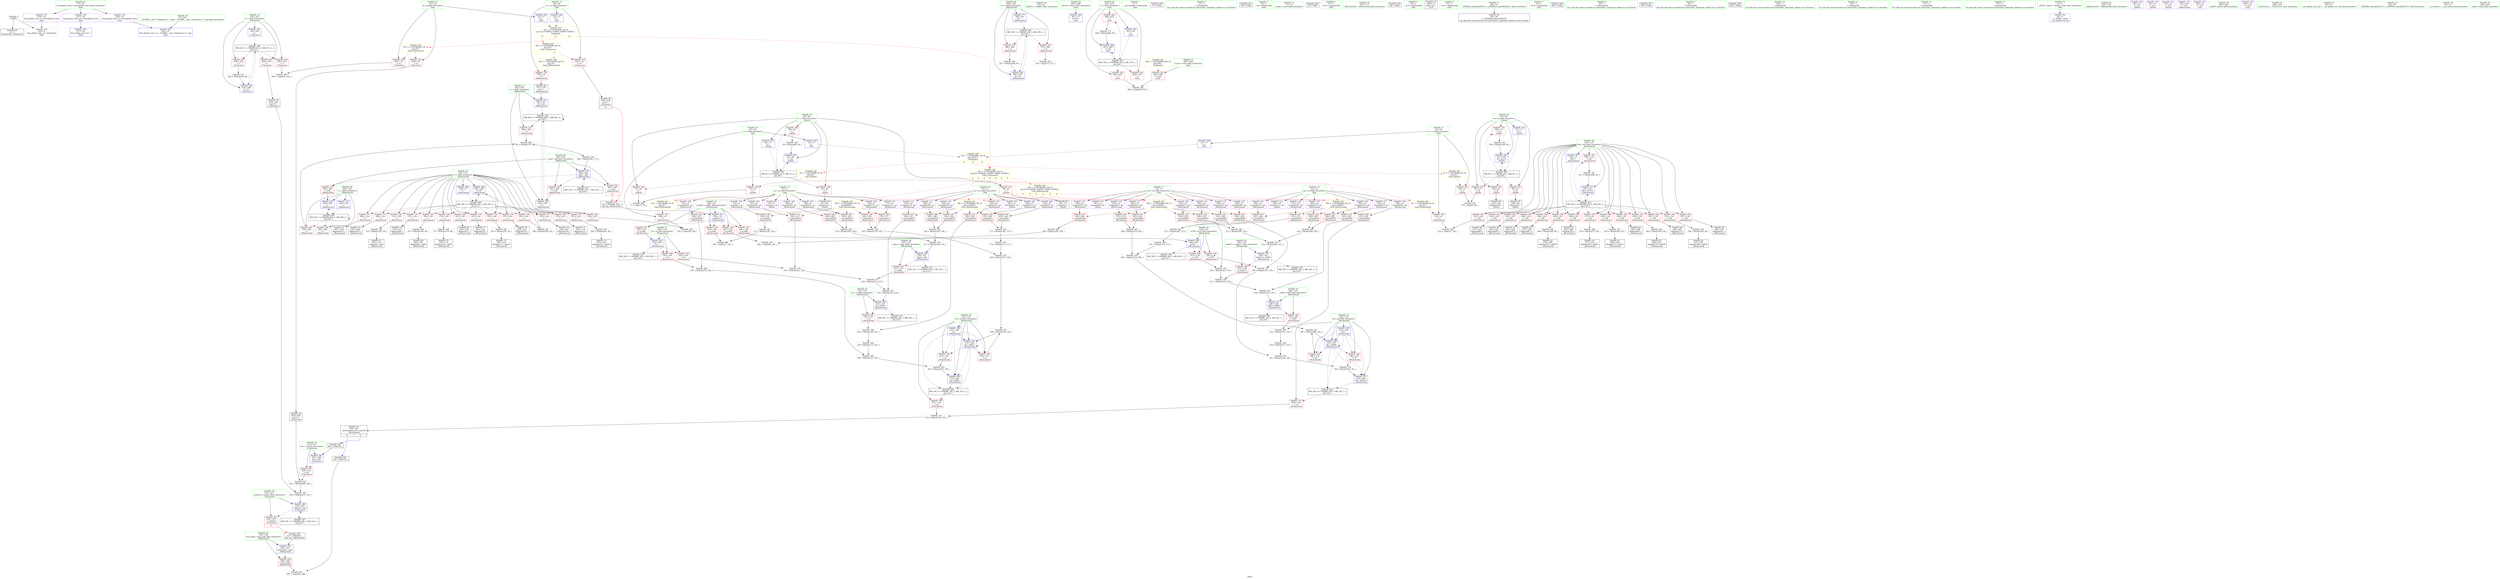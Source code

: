 digraph "SVFG" {
	label="SVFG";

	Node0x55b401b09b70 [shape=record,color=grey,label="{NodeID: 0\nNullPtr}"];
	Node0x55b401b09b70 -> Node0x55b401b31550[style=solid];
	Node0x55b401b09b70 -> Node0x55b401b3e380[style=solid];
	Node0x55b401b455b0 [shape=record,color=grey,label="{NodeID: 360\n239 = Binary(234, 238, )\n}"];
	Node0x55b401b455b0 -> Node0x55b401b45bb0[style=solid];
	Node0x55b401b3f800 [shape=record,color=blue,label="{NodeID: 277\n364\<--90\nk\<--\n_Z8bisearchd\n}"];
	Node0x55b401b3f800 -> Node0x55b401b5cf70[style=dashed];
	Node0x55b401b33490 [shape=record,color=red,label="{NodeID: 194\n322\<--134\n\<--i44\n_Z8calcaread\n}"];
	Node0x55b401b33490 -> Node0x55b401b32e10[style=solid];
	Node0x55b401b306e0 [shape=record,color=purple,label="{NodeID: 111\n198\<--10\narrayidx20\<--ay\n_Z8calcaread\n}"];
	Node0x55b401b306e0 -> Node0x55b401b33ff0[style=solid];
	Node0x55b401b2e9b0 [shape=record,color=green,label="{NodeID: 28\n62\<--63\n_Z4initv\<--_Z4initv_field_insensitive\n}"];
	Node0x55b401b39860 [shape=record,color=grey,label="{NodeID: 388\n253 = cmp(251, 252, )\n}"];
	Node0x55b401b34b50 [shape=record,color=red,label="{NodeID: 222\n306\<--305\n\<--arrayidx80\n_Z8calcaread\n}"];
	Node0x55b401b34b50 -> Node0x55b401b46330[style=solid];
	Node0x55b401b36690 [shape=record,color=red,label="{NodeID: 139\n418\<--16\n\<--w\n_Z7processv\n}"];
	Node0x55b401b36690 -> Node0x55b401b33220[style=solid];
	Node0x55b401b311e0 [shape=record,color=green,label="{NodeID: 56\n447\<--448\nretval\<--retval_field_insensitive\nmain\n}"];
	Node0x55b401b311e0 -> Node0x55b401b3ff50[style=solid];
	Node0x55b401b60790 [shape=record,color=yellow,style=double,label="{NodeID: 416\n68V_1 = ENCHI(MR_68V_0)\npts\{450 \}\nFun[main]}"];
	Node0x55b401b60790 -> Node0x55b401b3da70[style=dashed];
	Node0x55b401b42d30 [shape=record,color=grey,label="{NodeID: 333\n184 = Binary(172, 183, )\n}"];
	Node0x55b401b42d30 -> Node0x55b401b43030[style=solid];
	Node0x55b401b3e180 [shape=record,color=blue,label="{NodeID: 250\n477\<--36\nllvm.global_ctors_0\<--\nGlob }"];
	Node0x55b401b37d50 [shape=record,color=red,label="{NodeID: 167\n166\<--126\n\<--i\n_Z8calcaread\n}"];
	Node0x55b401b37d50 -> Node0x55b401b443b0[style=solid];
	Node0x55b401b32930 [shape=record,color=black,label="{NodeID: 84\n281\<--280\nidxprom64\<--\n_Z8calcaread\n}"];
	Node0x55b401b09d00 [shape=record,color=green,label="{NodeID: 1\n7\<--1\n__dso_handle\<--dummyObj\nGlob }"];
	Node0x55b401b45730 [shape=record,color=grey,label="{NodeID: 361\n287 = Binary(286, 285, )\n}"];
	Node0x55b401b45730 -> Node0x55b401b3f0b0[style=solid];
	Node0x55b401b3f8d0 [shape=record,color=blue,label="{NodeID: 278\n366\<--382\nmid\<--mul\n_Z8bisearchd\n}"];
	Node0x55b401b3f8d0 -> Node0x55b401b3d3f0[style=dashed];
	Node0x55b401b3f8d0 -> Node0x55b401b3d4c0[style=dashed];
	Node0x55b401b3f8d0 -> Node0x55b401b3d590[style=dashed];
	Node0x55b401b3f8d0 -> Node0x55b401b5d470[style=dashed];
	Node0x55b401b33560 [shape=record,color=red,label="{NodeID: 195\n328\<--134\n\<--i44\n_Z8calcaread\n}"];
	Node0x55b401b33560 -> Node0x55b401b32ee0[style=solid];
	Node0x55b401b307b0 [shape=record,color=purple,label="{NodeID: 112\n223\<--10\narrayidx33\<--ay\n_Z8calcaread\n}"];
	Node0x55b401b307b0 -> Node0x55b401b34330[style=solid];
	Node0x55b401b2eab0 [shape=record,color=green,label="{NodeID: 29\n65\<--66\ni\<--i_field_insensitive\n_Z4initv\n}"];
	Node0x55b401b2eab0 -> Node0x55b401b36c40[style=solid];
	Node0x55b401b2eab0 -> Node0x55b401b36d10[style=solid];
	Node0x55b401b2eab0 -> Node0x55b401b36de0[style=solid];
	Node0x55b401b2eab0 -> Node0x55b401b36eb0[style=solid];
	Node0x55b401b2eab0 -> Node0x55b401b3e480[style=solid];
	Node0x55b401b2eab0 -> Node0x55b401b3e550[style=solid];
	Node0x55b401b399e0 [shape=record,color=grey,label="{NodeID: 389\n426 = cmp(424, 425, )\n}"];
	Node0x55b401b34c20 [shape=record,color=red,label="{NodeID: 223\n310\<--309\n\<--arrayidx82\n_Z8calcaread\n}"];
	Node0x55b401b34c20 -> Node0x55b401b46330[style=solid];
	Node0x55b401b36760 [shape=record,color=red,label="{NodeID: 140\n76\<--19\n\<--l\n_Z4initv\n}"];
	Node0x55b401b36760 -> Node0x55b401b39560[style=solid];
	Node0x55b401b312b0 [shape=record,color=green,label="{NodeID: 57\n449\<--450\ntcase\<--tcase_field_insensitive\nmain\n}"];
	Node0x55b401b312b0 -> Node0x55b401b3da70[style=solid];
	Node0x55b401708930 [shape=record,color=black,label="{NodeID: 500\n70 = PHI()\n}"];
	Node0x55b401b42eb0 [shape=record,color=grey,label="{NodeID: 334\n183 = Binary(178, 182, )\n}"];
	Node0x55b401b42eb0 -> Node0x55b401b42d30[style=solid];
	Node0x55b401b3e280 [shape=record,color=blue,label="{NodeID: 251\n478\<--37\nllvm.global_ctors_1\<--_GLOBAL__sub_I_Palmtenor_0_1.cpp\nGlob }"];
	Node0x55b401b37e20 [shape=record,color=red,label="{NodeID: 168\n174\<--126\n\<--i\n_Z8calcaread\n}"];
	Node0x55b401b37e20 -> Node0x55b401b425b0[style=solid];
	Node0x55b401b32a00 [shape=record,color=black,label="{NodeID: 85\n294\<--293\nidxprom73\<--add72\n_Z8calcaread\n}"];
	Node0x55b401b2cc60 [shape=record,color=green,label="{NodeID: 2\n17\<--1\n\<--dummyObj\nCan only get source location for instruction, argument, global var or function.}"];
	Node0x55b401b458b0 [shape=record,color=grey,label="{NodeID: 362\n192 = Binary(191, 90, )\n}"];
	Node0x55b401b458b0 -> Node0x55b401b31f70[style=solid];
	Node0x55b401b3f9a0 [shape=record,color=blue,label="{NodeID: 279\n360\<--389\nl\<--\n_Z8bisearchd\n}"];
	Node0x55b401b3f9a0 -> Node0x55b401b5c980[style=dashed];
	Node0x55b401b33630 [shape=record,color=red,label="{NodeID: 196\n336\<--134\n\<--i44\n_Z8calcaread\n}"];
	Node0x55b401b33630 -> Node0x55b401b32fb0[style=solid];
	Node0x55b401b30880 [shape=record,color=purple,label="{NodeID: 113\n229\<--10\narrayidx36\<--ay\n_Z8calcaread\n}"];
	Node0x55b401b30880 -> Node0x55b401b34400[style=solid];
	Node0x55b401b2eb80 [shape=record,color=green,label="{NodeID: 30\n67\<--68\ni4\<--i4_field_insensitive\n_Z4initv\n}"];
	Node0x55b401b2eb80 -> Node0x55b401b36f80[style=solid];
	Node0x55b401b2eb80 -> Node0x55b401b37050[style=solid];
	Node0x55b401b2eb80 -> Node0x55b401b37120[style=solid];
	Node0x55b401b2eb80 -> Node0x55b401b371f0[style=solid];
	Node0x55b401b2eb80 -> Node0x55b401b3e620[style=solid];
	Node0x55b401b2eb80 -> Node0x55b401b3e6f0[style=solid];
	Node0x55b401b39b60 [shape=record,color=grey,label="{NodeID: 390\n460 = cmp(458, 459, )\n}"];
	Node0x55b401b34cf0 [shape=record,color=red,label="{NodeID: 224\n319\<--318\n\<--arrayidx87\n_Z8calcaread\n}"];
	Node0x55b401b34cf0 -> Node0x55b401b449b0[style=solid];
	Node0x55b401b36830 [shape=record,color=red,label="{NodeID: 141\n149\<--19\n\<--l\n_Z8calcaread\n}"];
	Node0x55b401b36830 -> Node0x55b401b476b0[style=solid];
	Node0x55b401b31380 [shape=record,color=green,label="{NodeID: 58\n451\<--452\ni\<--i_field_insensitive\nmain\n}"];
	Node0x55b401b31380 -> Node0x55b401b3db40[style=solid];
	Node0x55b401b31380 -> Node0x55b401b3dc10[style=solid];
	Node0x55b401b31380 -> Node0x55b401b3dce0[style=solid];
	Node0x55b401b31380 -> Node0x55b401b40020[style=solid];
	Node0x55b401b31380 -> Node0x55b401b400f0[style=solid];
	Node0x55b401b7abf0 [shape=record,color=black,label="{NodeID: 501\n106 = PHI()\n}"];
	Node0x55b401b60950 [shape=record,color=yellow,style=double,label="{NodeID: 418\n72V_1 = ENCHI(MR_72V_0)\npts\{20 22 \}\nFun[main]|{<s0>11|<s1>11|<s2>13}}"];
	Node0x55b401b60950:s0 -> Node0x55b401b60bd0[style=dashed,color=red];
	Node0x55b401b60950:s1 -> Node0x55b401b60ce0[style=dashed,color=red];
	Node0x55b401b60950:s2 -> Node0x55b401b61410[style=dashed,color=red];
	Node0x55b401b43030 [shape=record,color=grey,label="{NodeID: 335\n186 = Binary(185, 184, )\n}"];
	Node0x55b401b43030 -> Node0x55b401b3eb00[style=solid];
	Node0x55b401b3e380 [shape=record,color=blue, style = dotted,label="{NodeID: 252\n479\<--3\nllvm.global_ctors_2\<--dummyVal\nGlob }"];
	Node0x55b401b37ef0 [shape=record,color=red,label="{NodeID: 169\n179\<--126\n\<--i\n_Z8calcaread\n}"];
	Node0x55b401b37ef0 -> Node0x55b401b31ea0[style=solid];
	Node0x55b401b32ad0 [shape=record,color=black,label="{NodeID: 86\n298\<--297\nidxprom75\<--\n_Z8calcaread\n}"];
	Node0x55b401b2ccf0 [shape=record,color=green,label="{NodeID: 3\n25\<--1\n.str\<--dummyObj\nGlob }"];
	Node0x55b401b45a30 [shape=record,color=grey,label="{NodeID: 363\n242 = Binary(241, 240, )\n}"];
	Node0x55b401b45a30 -> Node0x55b401b3ee40[style=solid];
	Node0x55b401b3fa70 [shape=record,color=blue,label="{NodeID: 280\n362\<--392\nr\<--\n_Z8bisearchd\n}"];
	Node0x55b401b3fa70 -> Node0x55b401b5ca70[style=dashed];
	Node0x55b401b33700 [shape=record,color=red,label="{NodeID: 197\n346\<--134\n\<--i44\n_Z8calcaread\n}"];
	Node0x55b401b33700 -> Node0x55b401b44230[style=solid];
	Node0x55b401b30950 [shape=record,color=purple,label="{NodeID: 114\n101\<--12\narrayidx9\<--bx\n_Z4initv\n}"];
	Node0x55b401b2ec50 [shape=record,color=green,label="{NodeID: 31\n71\<--72\nscanf\<--scanf_field_insensitive\n}"];
	Node0x55b401b39ce0 [shape=record,color=grey,label="{NodeID: 391\n387 = cmp(385, 386, )\n}"];
	Node0x55b401b34dc0 [shape=record,color=red,label="{NodeID: 225\n325\<--324\n\<--arrayidx91\n_Z8calcaread\n}"];
	Node0x55b401b34dc0 -> Node0x55b401b44830[style=solid];
	Node0x55b401b36900 [shape=record,color=red,label="{NodeID: 142\n96\<--21\n\<--u\n_Z4initv\n}"];
	Node0x55b401b36900 -> Node0x55b401b393e0[style=solid];
	Node0x55b401b31450 [shape=record,color=green,label="{NodeID: 59\n37\<--473\n_GLOBAL__sub_I_Palmtenor_0_1.cpp\<--_GLOBAL__sub_I_Palmtenor_0_1.cpp_field_insensitive\n}"];
	Node0x55b401b31450 -> Node0x55b401b3e280[style=solid];
	Node0x55b401b7acf0 [shape=record,color=black,label="{NodeID: 502\n47 = PHI()\n}"];
	Node0x55b401b60a30 [shape=record,color=yellow,style=double,label="{NodeID: 419\n74V_1 = ENCHI(MR_74V_0)\npts\{18 24 90000 110000 130000 150000 \}\nFun[main]|{<s0>13|<s1>13|<s2>13}}"];
	Node0x55b401b60a30:s0 -> Node0x55b401b60f80[style=dashed,color=red];
	Node0x55b401b60a30:s1 -> Node0x55b401b61090[style=dashed,color=red];
	Node0x55b401b60a30:s2 -> Node0x55b401b61410[style=dashed,color=red];
	Node0x55b401b431b0 [shape=record,color=grey,label="{NodeID: 336\n232 = Binary(230, 231, )\n}"];
	Node0x55b401b431b0 -> Node0x55b401b43db0[style=solid];
	Node0x55b401b3e480 [shape=record,color=blue,label="{NodeID: 253\n65\<--17\ni\<--\n_Z4initv\n}"];
	Node0x55b401b3e480 -> Node0x55b401b58570[style=dashed];
	Node0x55b401b37fc0 [shape=record,color=red,label="{NodeID: 170\n191\<--126\n\<--i\n_Z8calcaread\n}"];
	Node0x55b401b37fc0 -> Node0x55b401b458b0[style=solid];
	Node0x55b401b32ba0 [shape=record,color=black,label="{NodeID: 87\n304\<--303\nidxprom79\<--add78\n_Z8calcaread\n}"];
	Node0x55b401b2cd80 [shape=record,color=green,label="{NodeID: 4\n27\<--1\n.str.1\<--dummyObj\nGlob }"];
	Node0x55b401b45bb0 [shape=record,color=grey,label="{NodeID: 364\n240 = Binary(233, 239, )\n}"];
	Node0x55b401b45bb0 -> Node0x55b401b45a30[style=solid];
	Node0x55b401b3fb40 [shape=record,color=blue,label="{NodeID: 281\n364\<--397\nk\<--inc\n_Z8bisearchd\n}"];
	Node0x55b401b3fb40 -> Node0x55b401b5cf70[style=dashed];
	Node0x55b401b337d0 [shape=record,color=red,label="{NodeID: 198\n315\<--136\n\<--tx70\n_Z8calcaread\n}"];
	Node0x55b401b337d0 -> Node0x55b401b449b0[style=solid];
	Node0x55b401b30a20 [shape=record,color=purple,label="{NodeID: 115\n258\<--12\narrayidx50\<--bx\n_Z8calcaread\n}"];
	Node0x55b401b30a20 -> Node0x55b401b345a0[style=solid];
	Node0x55b401b2ed50 [shape=record,color=green,label="{NodeID: 32\n116\<--117\n_Z8calcaread\<--_Z8calcaread_field_insensitive\n}"];
	Node0x55b401b58570 [shape=record,color=black,label="{NodeID: 392\nMR_6V_3 = PHI(MR_6V_4, MR_6V_2, )\npts\{66 \}\n}"];
	Node0x55b401b58570 -> Node0x55b401b36c40[style=dashed];
	Node0x55b401b58570 -> Node0x55b401b36d10[style=dashed];
	Node0x55b401b58570 -> Node0x55b401b36de0[style=dashed];
	Node0x55b401b58570 -> Node0x55b401b36eb0[style=dashed];
	Node0x55b401b58570 -> Node0x55b401b3e550[style=dashed];
	Node0x55b401b34e90 [shape=record,color=red,label="{NodeID: 226\n331\<--330\n\<--arrayidx94\n_Z8calcaread\n}"];
	Node0x55b401b34e90 -> Node0x55b401b452b0[style=solid];
	Node0x55b401b369d0 [shape=record,color=red,label="{NodeID: 143\n252\<--21\n\<--u\n_Z8calcaread\n}"];
	Node0x55b401b369d0 -> Node0x55b401b39860[style=solid];
	Node0x55b401b31550 [shape=record,color=black,label="{NodeID: 60\n2\<--3\ndummyVal\<--dummyVal\n}"];
	Node0x55b401b7adf0 [shape=record,color=black,label="{NodeID: 503\n86 = PHI()\n}"];
	Node0x55b401b60bd0 [shape=record,color=yellow,style=double,label="{NodeID: 420\n2V_1 = ENCHI(MR_2V_0)\npts\{20 \}\nFun[_Z4initv]}"];
	Node0x55b401b60bd0 -> Node0x55b401b36760[style=dashed];
	Node0x55b401b43330 [shape=record,color=grey,label="{NodeID: 337\n202 = Binary(201, 90, )\n}"];
	Node0x55b401b43330 -> Node0x55b401b32110[style=solid];
	Node0x55b401b3e550 [shape=record,color=blue,label="{NodeID: 254\n65\<--89\ni\<--inc\n_Z4initv\n}"];
	Node0x55b401b3e550 -> Node0x55b401b58570[style=dashed];
	Node0x55b401b38090 [shape=record,color=red,label="{NodeID: 171\n196\<--126\n\<--i\n_Z8calcaread\n}"];
	Node0x55b401b38090 -> Node0x55b401b32040[style=solid];
	Node0x55b401b32c70 [shape=record,color=black,label="{NodeID: 88\n308\<--307\nidxprom81\<--\n_Z8calcaread\n}"];
	Node0x55b401b2ce10 [shape=record,color=green,label="{NodeID: 5\n29\<--1\n.str.2\<--dummyObj\nGlob }"];
	Node0x55b401b45d30 [shape=record,color=grey,label="{NodeID: 365\n303 = Binary(302, 90, )\n}"];
	Node0x55b401b45d30 -> Node0x55b401b32ba0[style=solid];
	Node0x55b401b3fc10 [shape=record,color=blue,label="{NodeID: 282\n412\<--420\ntot\<--call\n_Z7processv\n}"];
	Node0x55b401b3fc10 -> Node0x55b401b3d660[style=dashed];
	Node0x55b401b338a0 [shape=record,color=red,label="{NodeID: 199\n335\<--136\n\<--tx70\n_Z8calcaread\n}"];
	Node0x55b401b338a0 -> Node0x55b401b46f30[style=solid];
	Node0x55b401b35350 [shape=record,color=purple,label="{NodeID: 116\n278\<--12\narrayidx63\<--bx\n_Z8calcaread\n}"];
	Node0x55b401b35350 -> Node0x55b401b34810[style=solid];
	Node0x55b401b2ee50 [shape=record,color=green,label="{NodeID: 33\n120\<--121\np.addr\<--p.addr_field_insensitive\n_Z8calcaread\n}"];
	Node0x55b401b2ee50 -> Node0x55b401b372c0[style=solid];
	Node0x55b401b2ee50 -> Node0x55b401b37390[style=solid];
	Node0x55b401b2ee50 -> Node0x55b401b37460[style=solid];
	Node0x55b401b2ee50 -> Node0x55b401b37530[style=solid];
	Node0x55b401b2ee50 -> Node0x55b401b3e7c0[style=solid];
	Node0x55b401b58a70 [shape=record,color=black,label="{NodeID: 393\nMR_16V_6 = PHI(MR_16V_5, MR_16V_3, )\npts\{125 \}\n}"];
	Node0x55b401b58a70 -> Node0x55b401b37a10[style=dashed];
	Node0x55b401b34f60 [shape=record,color=red,label="{NodeID: 227\n339\<--338\n\<--arrayidx98\n_Z8calcaread\n}"];
	Node0x55b401b34f60 -> Node0x55b401b46f30[style=solid];
	Node0x55b401b36aa0 [shape=record,color=red,label="{NodeID: 144\n425\<--23\n\<--g\n_Z7processv\n}"];
	Node0x55b401b36aa0 -> Node0x55b401b399e0[style=solid];
	Node0x55b401b31650 [shape=record,color=black,label="{NodeID: 61\n446\<--17\nmain_ret\<--\nmain\n}"];
	Node0x55b401b7aef0 [shape=record,color=black,label="{NodeID: 504\n420 = PHI(118, )\n}"];
	Node0x55b401b7aef0 -> Node0x55b401b3fc10[style=solid];
	Node0x55b401b60ce0 [shape=record,color=yellow,style=double,label="{NodeID: 421\n4V_1 = ENCHI(MR_4V_0)\npts\{22 \}\nFun[_Z4initv]}"];
	Node0x55b401b60ce0 -> Node0x55b401b36900[style=dashed];
	Node0x55b401b434b0 [shape=record,color=grey,label="{NodeID: 338\n153 = Binary(152, 90, )\n}"];
	Node0x55b401b434b0 -> Node0x55b401b31b60[style=solid];
	Node0x55b401b3e620 [shape=record,color=blue,label="{NodeID: 255\n67\<--17\ni4\<--\n_Z4initv\n}"];
	Node0x55b401b3e620 -> Node0x55b401b5d970[style=dashed];
	Node0x55b401b38160 [shape=record,color=red,label="{NodeID: 172\n201\<--126\n\<--i\n_Z8calcaread\n}"];
	Node0x55b401b38160 -> Node0x55b401b43330[style=solid];
	Node0x55b401b32d40 [shape=record,color=black,label="{NodeID: 89\n317\<--316\nidxprom86\<--\n_Z8calcaread\n}"];
	Node0x55b401b2d650 [shape=record,color=green,label="{NodeID: 6\n31\<--1\n.str.3\<--dummyObj\nGlob }"];
	Node0x55b401b45eb0 [shape=record,color=grey,label="{NodeID: 366\n274 = Binary(173, 273, )\n}"];
	Node0x55b401b45eb0 -> Node0x55b401b45430[style=solid];
	Node0x55b401b3fce0 [shape=record,color=blue,label="{NodeID: 283\n414\<--90\ni\<--\n_Z7processv\n}"];
	Node0x55b401b3fce0 -> Node0x55b401b5a370[style=dashed];
	Node0x55b401b33970 [shape=record,color=red,label="{NodeID: 200\n314\<--138\n\<--slope71\n_Z8calcaread\n}"];
	Node0x55b401b33970 -> Node0x55b401b44cb0[style=solid];
	Node0x55b401b35420 [shape=record,color=purple,label="{NodeID: 117\n282\<--12\narrayidx65\<--bx\n_Z8calcaread\n}"];
	Node0x55b401b35420 -> Node0x55b401b348e0[style=solid];
	Node0x55b401b2ef20 [shape=record,color=green,label="{NodeID: 34\n122\<--123\nsa\<--sa_field_insensitive\n_Z8calcaread\n}"];
	Node0x55b401b2ef20 -> Node0x55b401b37600[style=solid];
	Node0x55b401b2ef20 -> Node0x55b401b376d0[style=solid];
	Node0x55b401b2ef20 -> Node0x55b401b377a0[style=solid];
	Node0x55b401b2ef20 -> Node0x55b401b3e890[style=solid];
	Node0x55b401b2ef20 -> Node0x55b401b3eb00[style=solid];
	Node0x55b401b2ef20 -> Node0x55b401b3ee40[style=solid];
	Node0x55b401b58f70 [shape=record,color=black,label="{NodeID: 394\nMR_28V_3 = PHI(MR_28V_2, MR_28V_1, )\npts\{137 \}\n}"];
	Node0x55b401b35030 [shape=record,color=red,label="{NodeID: 228\n386\<--358\n\<--area.addr\n_Z8bisearchd\n}"];
	Node0x55b401b35030 -> Node0x55b401b39ce0[style=solid];
	Node0x55b401b36b70 [shape=record,color=red,label="{NodeID: 145\n429\<--23\n\<--g\n_Z7processv\n}"];
	Node0x55b401b36b70 -> Node0x55b401b2fab0[style=solid];
	Node0x55b401b31720 [shape=record,color=black,label="{NodeID: 62\n48\<--49\n\<--_ZNSt8ios_base4InitD1Ev\nCan only get source location for instruction, argument, global var or function.}"];
	Node0x55b401b7b0e0 [shape=record,color=black,label="{NodeID: 505\n385 = PHI(118, )\n}"];
	Node0x55b401b7b0e0 -> Node0x55b401b39ce0[style=solid];
	Node0x55b401b43630 [shape=record,color=grey,label="{NodeID: 339\n89 = Binary(88, 90, )\n}"];
	Node0x55b401b43630 -> Node0x55b401b3e550[style=solid];
	Node0x55b401b3e6f0 [shape=record,color=blue,label="{NodeID: 256\n67\<--109\ni4\<--inc14\n_Z4initv\n}"];
	Node0x55b401b3e6f0 -> Node0x55b401b5d970[style=dashed];
	Node0x55b401b38230 [shape=record,color=red,label="{NodeID: 173\n206\<--126\n\<--i\n_Z8calcaread\n}"];
	Node0x55b401b38230 -> Node0x55b401b321e0[style=solid];
	Node0x55b401b32e10 [shape=record,color=black,label="{NodeID: 90\n323\<--322\nidxprom90\<--\n_Z8calcaread\n}"];
	Node0x55b401b2d6e0 [shape=record,color=green,label="{NodeID: 7\n33\<--1\n.str.4\<--dummyObj\nGlob }"];
	Node0x55b401b62850 [shape=record,color=yellow,style=double,label="{NodeID: 450\n34V_1 = ENCHI(MR_34V_0)\npts\{90000 \}\nFun[_Z8calcaread]}"];
	Node0x55b401b62850 -> Node0x55b401b33b10[style=dashed];
	Node0x55b401b62850 -> Node0x55b401b33d80[style=dashed];
	Node0x55b401b62850 -> Node0x55b401b33e50[style=dashed];
	Node0x55b401b62850 -> Node0x55b401b340c0[style=dashed];
	Node0x55b401b62850 -> Node0x55b401b34190[style=dashed];
	Node0x55b401b62850 -> Node0x55b401b34260[style=dashed];
	Node0x55b401b62850 -> Node0x55b401b344d0[style=dashed];
	Node0x55b401b46030 [shape=record,color=grey,label="{NodeID: 367\n246 = Binary(245, 90, )\n}"];
	Node0x55b401b46030 -> Node0x55b401b3ef10[style=solid];
	Node0x55b401b3fdb0 [shape=record,color=blue,label="{NodeID: 284\n416\<--434\ncurarea\<--mul\n_Z7processv\n}"];
	Node0x55b401b3fdb0 -> Node0x55b401b3d9a0[style=dashed];
	Node0x55b401b3fdb0 -> Node0x55b401b59e70[style=dashed];
	Node0x55b401b33a40 [shape=record,color=red,label="{NodeID: 201\n332\<--140\n\<--ty85\n_Z8calcaread\n}"];
	Node0x55b401b33a40 -> Node0x55b401b452b0[style=solid];
	Node0x55b401b354f0 [shape=record,color=purple,label="{NodeID: 118\n305\<--12\narrayidx80\<--bx\n_Z8calcaread\n}"];
	Node0x55b401b354f0 -> Node0x55b401b34b50[style=solid];
	Node0x55b401b2eff0 [shape=record,color=green,label="{NodeID: 35\n124\<--125\nsb\<--sb_field_insensitive\n_Z8calcaread\n}"];
	Node0x55b401b2eff0 -> Node0x55b401b37870[style=solid];
	Node0x55b401b2eff0 -> Node0x55b401b37940[style=solid];
	Node0x55b401b2eff0 -> Node0x55b401b37a10[style=solid];
	Node0x55b401b2eff0 -> Node0x55b401b3e960[style=solid];
	Node0x55b401b2eff0 -> Node0x55b401b3f0b0[style=solid];
	Node0x55b401b2eff0 -> Node0x55b401b3f3f0[style=solid];
	Node0x55b401b59470 [shape=record,color=black,label="{NodeID: 395\nMR_30V_3 = PHI(MR_30V_2, MR_30V_1, )\npts\{139 \}\n}"];
	Node0x55b401b35100 [shape=record,color=red,label="{NodeID: 229\n379\<--360\n\<--l\n_Z8bisearchd\n}"];
	Node0x55b401b35100 -> Node0x55b401b473b0[style=solid];
	Node0x55b401b36c40 [shape=record,color=red,label="{NodeID: 146\n75\<--65\n\<--i\n_Z4initv\n}"];
	Node0x55b401b36c40 -> Node0x55b401b39560[style=solid];
	Node0x55b401b31820 [shape=record,color=black,label="{NodeID: 63\n80\<--79\nidxprom\<--\n_Z4initv\n}"];
	Node0x55b401b7b1e0 [shape=record,color=black,label="{NodeID: 506\n402 = PHI()\n}"];
	Node0x55b401b437b0 [shape=record,color=grey,label="{NodeID: 340\n210 = Binary(205, 209, )\n}"];
	Node0x55b401b437b0 -> Node0x55b401b467b0[style=solid];
	Node0x55b401b3e7c0 [shape=record,color=blue,label="{NodeID: 257\n120\<--119\np.addr\<--p\n_Z8calcaread\n}"];
	Node0x55b401b3e7c0 -> Node0x55b401b372c0[style=dashed];
	Node0x55b401b3e7c0 -> Node0x55b401b37390[style=dashed];
	Node0x55b401b3e7c0 -> Node0x55b401b37460[style=dashed];
	Node0x55b401b3e7c0 -> Node0x55b401b37530[style=dashed];
	Node0x55b401b38300 [shape=record,color=red,label="{NodeID: 174\n215\<--126\n\<--i\n_Z8calcaread\n}"];
	Node0x55b401b38300 -> Node0x55b401b322b0[style=solid];
	Node0x55b401b32ee0 [shape=record,color=black,label="{NodeID: 91\n329\<--328\nidxprom93\<--\n_Z8calcaread\n}"];
	Node0x55b401b2d770 [shape=record,color=green,label="{NodeID: 8\n36\<--1\n\<--dummyObj\nCan only get source location for instruction, argument, global var or function.}"];
	Node0x55b401b62930 [shape=record,color=yellow,style=double,label="{NodeID: 451\n36V_1 = ENCHI(MR_36V_0)\npts\{110000 \}\nFun[_Z8calcaread]}"];
	Node0x55b401b62930 -> Node0x55b401b33be0[style=dashed];
	Node0x55b401b62930 -> Node0x55b401b33cb0[style=dashed];
	Node0x55b401b62930 -> Node0x55b401b33f20[style=dashed];
	Node0x55b401b62930 -> Node0x55b401b33ff0[style=dashed];
	Node0x55b401b62930 -> Node0x55b401b34330[style=dashed];
	Node0x55b401b62930 -> Node0x55b401b34400[style=dashed];
	Node0x55b401b461b0 [shape=record,color=grey,label="{NodeID: 368\n276 = Binary(275, 90, )\n}"];
	Node0x55b401b461b0 -> Node0x55b401b32860[style=solid];
	Node0x55b401b3fe80 [shape=record,color=blue,label="{NodeID: 285\n414\<--440\ni\<--inc\n_Z7processv\n}"];
	Node0x55b401b3fe80 -> Node0x55b401b5a370[style=dashed];
	Node0x55b401b33b10 [shape=record,color=red,label="{NodeID: 202\n156\<--155\n\<--arrayidx\n_Z8calcaread\n}"];
	Node0x55b401b33b10 -> Node0x55b401b43930[style=solid];
	Node0x55b401b355c0 [shape=record,color=purple,label="{NodeID: 119\n309\<--12\narrayidx82\<--bx\n_Z8calcaread\n}"];
	Node0x55b401b355c0 -> Node0x55b401b34c20[style=solid];
	Node0x55b401b2f0c0 [shape=record,color=green,label="{NodeID: 36\n126\<--127\ni\<--i_field_insensitive\n_Z8calcaread\n}"];
	Node0x55b401b2f0c0 -> Node0x55b401b37ae0[style=solid];
	Node0x55b401b2f0c0 -> Node0x55b401b37bb0[style=solid];
	Node0x55b401b2f0c0 -> Node0x55b401b37c80[style=solid];
	Node0x55b401b2f0c0 -> Node0x55b401b37d50[style=solid];
	Node0x55b401b2f0c0 -> Node0x55b401b37e20[style=solid];
	Node0x55b401b2f0c0 -> Node0x55b401b37ef0[style=solid];
	Node0x55b401b2f0c0 -> Node0x55b401b37fc0[style=solid];
	Node0x55b401b2f0c0 -> Node0x55b401b38090[style=solid];
	Node0x55b401b2f0c0 -> Node0x55b401b38160[style=solid];
	Node0x55b401b2f0c0 -> Node0x55b401b38230[style=solid];
	Node0x55b401b2f0c0 -> Node0x55b401b38300[style=solid];
	Node0x55b401b2f0c0 -> Node0x55b401b383d0[style=solid];
	Node0x55b401b2f0c0 -> Node0x55b401b384a0[style=solid];
	Node0x55b401b2f0c0 -> Node0x55b401b38570[style=solid];
	Node0x55b401b2f0c0 -> Node0x55b401b38640[style=solid];
	Node0x55b401b2f0c0 -> Node0x55b401b3ea30[style=solid];
	Node0x55b401b2f0c0 -> Node0x55b401b3ef10[style=solid];
	Node0x55b401b59970 [shape=record,color=black,label="{NodeID: 396\nMR_32V_3 = PHI(MR_32V_2, MR_32V_1, )\npts\{141 \}\n}"];
	Node0x55b401b351d0 [shape=record,color=red,label="{NodeID: 230\n400\<--360\n\<--l\n_Z8bisearchd\n}"];
	Node0x55b401b36d10 [shape=record,color=red,label="{NodeID: 147\n79\<--65\n\<--i\n_Z4initv\n}"];
	Node0x55b401b36d10 -> Node0x55b401b31820[style=solid];
	Node0x55b401b318f0 [shape=record,color=black,label="{NodeID: 64\n83\<--82\nidxprom1\<--\n_Z4initv\n}"];
	Node0x55b401b7b2b0 [shape=record,color=black,label="{NodeID: 507\n455 = PHI()\n}"];
	Node0x55b401b60f80 [shape=record,color=yellow,style=double,label="{NodeID: 424\n42V_1 = ENCHI(MR_42V_0)\npts\{18 \}\nFun[_Z7processv]|{|<s1>9}}"];
	Node0x55b401b60f80 -> Node0x55b401b36690[style=dashed];
	Node0x55b401b60f80:s1 -> Node0x55b401b615b0[style=dashed,color=red];
	Node0x55b401b43930 [shape=record,color=grey,label="{NodeID: 341\n157 = Binary(156, 158, )\n}"];
	Node0x55b401b43930 -> Node0x55b401b39260[style=solid];
	Node0x55b401b3e890 [shape=record,color=blue,label="{NodeID: 258\n122\<--144\nsa\<--\n_Z8calcaread\n}"];
	Node0x55b401b3e890 -> Node0x55b401b37600[style=dashed];
	Node0x55b401b3e890 -> Node0x55b401b376d0[style=dashed];
	Node0x55b401b3e890 -> Node0x55b401b3eb00[style=dashed];
	Node0x55b401b3e890 -> Node0x55b401b3ee40[style=dashed];
	Node0x55b401b3e890 -> Node0x55b401b5de70[style=dashed];
	Node0x55b401b383d0 [shape=record,color=red,label="{NodeID: 175\n221\<--126\n\<--i\n_Z8calcaread\n}"];
	Node0x55b401b383d0 -> Node0x55b401b32380[style=solid];
	Node0x55b401b32fb0 [shape=record,color=black,label="{NodeID: 92\n337\<--336\nidxprom97\<--\n_Z8calcaread\n}"];
	Node0x55b401b2d800 [shape=record,color=green,label="{NodeID: 9\n90\<--1\n\<--dummyObj\nCan only get source location for instruction, argument, global var or function.}"];
	Node0x55b401b5c170 [shape=record,color=yellow,style=double,label="{NodeID: 452\n38V_1 = ENCHI(MR_38V_0)\npts\{130000 \}\nFun[_Z8calcaread]}"];
	Node0x55b401b5c170 -> Node0x55b401b345a0[style=dashed];
	Node0x55b401b5c170 -> Node0x55b401b34810[style=dashed];
	Node0x55b401b5c170 -> Node0x55b401b348e0[style=dashed];
	Node0x55b401b5c170 -> Node0x55b401b34b50[style=dashed];
	Node0x55b401b5c170 -> Node0x55b401b34c20[style=dashed];
	Node0x55b401b5c170 -> Node0x55b401b34cf0[style=dashed];
	Node0x55b401b5c170 -> Node0x55b401b34f60[style=dashed];
	Node0x55b401b46330 [shape=record,color=grey,label="{NodeID: 369\n311 = Binary(306, 310, )\n}"];
	Node0x55b401b46330 -> Node0x55b401b464b0[style=solid];
	Node0x55b401b3ff50 [shape=record,color=blue,label="{NodeID: 286\n447\<--17\nretval\<--\nmain\n}"];
	Node0x55b401b33be0 [shape=record,color=red,label="{NodeID: 203\n165\<--164\n\<--arrayidx4\n_Z8calcaread\n}"];
	Node0x55b401b33be0 -> Node0x55b401b43f30[style=solid];
	Node0x55b401b35690 [shape=record,color=purple,label="{NodeID: 120\n318\<--12\narrayidx87\<--bx\n_Z8calcaread\n}"];
	Node0x55b401b35690 -> Node0x55b401b34cf0[style=solid];
	Node0x55b401b2f190 [shape=record,color=green,label="{NodeID: 37\n128\<--129\ntx\<--tx_field_insensitive\n_Z8calcaread\n}"];
	Node0x55b401b2f190 -> Node0x55b401b38710[style=solid];
	Node0x55b401b2f190 -> Node0x55b401b387e0[style=solid];
	Node0x55b401b2f190 -> Node0x55b401b3ebd0[style=solid];
	Node0x55b401b59e70 [shape=record,color=black,label="{NodeID: 397\nMR_63V_2 = PHI(MR_63V_3, MR_63V_1, )\npts\{417 \}\n}"];
	Node0x55b401b59e70 -> Node0x55b401b3fdb0[style=dashed];
	Node0x55b401b3d1c0 [shape=record,color=red,label="{NodeID: 231\n380\<--362\n\<--r\n_Z8bisearchd\n}"];
	Node0x55b401b3d1c0 -> Node0x55b401b473b0[style=solid];
	Node0x55b401b36de0 [shape=record,color=red,label="{NodeID: 148\n82\<--65\n\<--i\n_Z4initv\n}"];
	Node0x55b401b36de0 -> Node0x55b401b318f0[style=solid];
	Node0x55b401b319c0 [shape=record,color=black,label="{NodeID: 65\n100\<--99\nidxprom8\<--\n_Z4initv\n}"];
	Node0x55b401b7b380 [shape=record,color=black,label="{NodeID: 508\n465 = PHI()\n}"];
	Node0x55b401b61090 [shape=record,color=yellow,style=double,label="{NodeID: 425\n57V_1 = ENCHI(MR_57V_0)\npts\{24 \}\nFun[_Z7processv]}"];
	Node0x55b401b61090 -> Node0x55b401b36aa0[style=dashed];
	Node0x55b401b61090 -> Node0x55b401b36b70[style=dashed];
	Node0x55b401b43ab0 [shape=record,color=grey,label="{NodeID: 342\n431 = Binary(428, 430, )\n}"];
	Node0x55b401b43ab0 -> Node0x55b401b44e30[style=solid];
	Node0x55b401b3e960 [shape=record,color=blue,label="{NodeID: 259\n124\<--144\nsb\<--\n_Z8calcaread\n}"];
	Node0x55b401b3e960 -> Node0x55b401b37870[style=dashed];
	Node0x55b401b3e960 -> Node0x55b401b37940[style=dashed];
	Node0x55b401b3e960 -> Node0x55b401b3f0b0[style=dashed];
	Node0x55b401b3e960 -> Node0x55b401b3f3f0[style=dashed];
	Node0x55b401b3e960 -> Node0x55b401b58a70[style=dashed];
	Node0x55b401b384a0 [shape=record,color=red,label="{NodeID: 176\n227\<--126\n\<--i\n_Z8calcaread\n}"];
	Node0x55b401b384a0 -> Node0x55b401b32450[style=solid];
	Node0x55b401b33080 [shape=record,color=black,label="{NodeID: 93\n118\<--352\n_Z8calcaread_ret\<--sub105\n_Z8calcaread\n|{<s0>6|<s1>8}}"];
	Node0x55b401b33080:s0 -> Node0x55b401b7b0e0[style=solid,color=blue];
	Node0x55b401b33080:s1 -> Node0x55b401b7aef0[style=solid,color=blue];
	Node0x55b401b2d890 [shape=record,color=green,label="{NodeID: 10\n144\<--1\n\<--dummyObj\nCan only get source location for instruction, argument, global var or function.}"];
	Node0x55b401b5c250 [shape=record,color=yellow,style=double,label="{NodeID: 453\n40V_1 = ENCHI(MR_40V_0)\npts\{150000 \}\nFun[_Z8calcaread]}"];
	Node0x55b401b5c250 -> Node0x55b401b34670[style=dashed];
	Node0x55b401b5c250 -> Node0x55b401b34740[style=dashed];
	Node0x55b401b5c250 -> Node0x55b401b349b0[style=dashed];
	Node0x55b401b5c250 -> Node0x55b401b34a80[style=dashed];
	Node0x55b401b5c250 -> Node0x55b401b34dc0[style=dashed];
	Node0x55b401b5c250 -> Node0x55b401b34e90[style=dashed];
	Node0x55b401b464b0 [shape=record,color=grey,label="{NodeID: 370\n312 = Binary(301, 311, )\n}"];
	Node0x55b401b464b0 -> Node0x55b401b3f250[style=solid];
	Node0x55b401b40020 [shape=record,color=blue,label="{NodeID: 287\n451\<--90\ni\<--\nmain\n}"];
	Node0x55b401b40020 -> Node0x55b401b5b270[style=dashed];
	Node0x55b401b33cb0 [shape=record,color=red,label="{NodeID: 204\n170\<--169\n\<--arrayidx7\n_Z8calcaread\n}"];
	Node0x55b401b33cb0 -> Node0x55b401b43f30[style=solid];
	Node0x55b401b35760 [shape=record,color=purple,label="{NodeID: 121\n338\<--12\narrayidx98\<--bx\n_Z8calcaread\n}"];
	Node0x55b401b35760 -> Node0x55b401b34f60[style=solid];
	Node0x55b401b2f260 [shape=record,color=green,label="{NodeID: 38\n130\<--131\nslope\<--slope_field_insensitive\n_Z8calcaread\n}"];
	Node0x55b401b2f260 -> Node0x55b401b388b0[style=solid];
	Node0x55b401b2f260 -> Node0x55b401b3eca0[style=solid];
	Node0x55b401b5a370 [shape=record,color=black,label="{NodeID: 398\nMR_61V_3 = PHI(MR_61V_4, MR_61V_2, )\npts\{415 \}\n}"];
	Node0x55b401b5a370 -> Node0x55b401b3d730[style=dashed];
	Node0x55b401b5a370 -> Node0x55b401b3d800[style=dashed];
	Node0x55b401b5a370 -> Node0x55b401b3d8d0[style=dashed];
	Node0x55b401b5a370 -> Node0x55b401b3fe80[style=dashed];
	Node0x55b401b3d250 [shape=record,color=red,label="{NodeID: 232\n375\<--364\n\<--k\n_Z8bisearchd\n}"];
	Node0x55b401b3d250 -> Node0x55b401b47830[style=solid];
	Node0x55b401b36eb0 [shape=record,color=red,label="{NodeID: 149\n88\<--65\n\<--i\n_Z4initv\n}"];
	Node0x55b401b36eb0 -> Node0x55b401b43630[style=solid];
	Node0x55b401b31a90 [shape=record,color=black,label="{NodeID: 66\n103\<--102\nidxprom10\<--\n_Z4initv\n}"];
	Node0x55b401b7b450 [shape=record,color=black,label="{NodeID: 509\n357 = PHI(436, )\n0th arg _Z8bisearchd }"];
	Node0x55b401b7b450 -> Node0x55b401b3f590[style=solid];
	Node0x55b401b43c30 [shape=record,color=grey,label="{NodeID: 343\n284 = Binary(279, 283, )\n}"];
	Node0x55b401b43c30 -> Node0x55b401b45430[style=solid];
	Node0x55b401b3ea30 [shape=record,color=blue,label="{NodeID: 260\n126\<--17\ni\<--\n_Z8calcaread\n}"];
	Node0x55b401b3ea30 -> Node0x55b401b5ad70[style=dashed];
	Node0x55b401b38570 [shape=record,color=red,label="{NodeID: 177\n235\<--126\n\<--i\n_Z8calcaread\n}"];
	Node0x55b401b38570 -> Node0x55b401b32520[style=solid];
	Node0x55b401b33150 [shape=record,color=black,label="{NodeID: 94\n371\<--370\nconv\<--\n_Z8bisearchd\n}"];
	Node0x55b401b33150 -> Node0x55b401b3f730[style=solid];
	Node0x55b401b2d920 [shape=record,color=green,label="{NodeID: 11\n158\<--1\n\<--dummyObj\nCan only get source location for instruction, argument, global var or function.}"];
	Node0x55b401b46630 [shape=record,color=grey,label="{NodeID: 371\n469 = Binary(468, 90, )\n}"];
	Node0x55b401b46630 -> Node0x55b401b400f0[style=solid];
	Node0x55b401b400f0 [shape=record,color=blue,label="{NodeID: 288\n451\<--469\ni\<--inc\nmain\n}"];
	Node0x55b401b400f0 -> Node0x55b401b5b270[style=dashed];
	Node0x55b401b33d80 [shape=record,color=red,label="{NodeID: 205\n178\<--177\n\<--arrayidx11\n_Z8calcaread\n}"];
	Node0x55b401b33d80 -> Node0x55b401b42eb0[style=solid];
	Node0x55b401b35830 [shape=record,color=purple,label="{NodeID: 122\n104\<--14\narrayidx11\<--by\n_Z4initv\n}"];
	Node0x55b401b2f330 [shape=record,color=green,label="{NodeID: 39\n132\<--133\nty\<--ty_field_insensitive\n_Z8calcaread\n}"];
	Node0x55b401b2f330 -> Node0x55b401b38980[style=solid];
	Node0x55b401b2f330 -> Node0x55b401b3ed70[style=solid];
	Node0x55b401b3d320 [shape=record,color=red,label="{NodeID: 233\n396\<--364\n\<--k\n_Z8bisearchd\n}"];
	Node0x55b401b3d320 -> Node0x55b401b446b0[style=solid];
	Node0x55b401b36f80 [shape=record,color=red,label="{NodeID: 150\n95\<--67\n\<--i4\n_Z4initv\n}"];
	Node0x55b401b36f80 -> Node0x55b401b393e0[style=solid];
	Node0x55b401b31b60 [shape=record,color=black,label="{NodeID: 67\n154\<--153\nidxprom\<--add\n_Z8calcaread\n}"];
	Node0x55b401b7b620 [shape=record,color=black,label="{NodeID: 510\n119 = PHI(384, 419, )\n0th arg _Z8calcaread }"];
	Node0x55b401b7b620 -> Node0x55b401b3e7c0[style=solid];
	Node0x55b401b43db0 [shape=record,color=grey,label="{NodeID: 344\n233 = Binary(173, 232, )\n}"];
	Node0x55b401b43db0 -> Node0x55b401b45bb0[style=solid];
	Node0x55b401b3eb00 [shape=record,color=blue,label="{NodeID: 261\n122\<--186\nsa\<--add15\n_Z8calcaread\n}"];
	Node0x55b401b3eb00 -> Node0x55b401b37600[style=dashed];
	Node0x55b401b3eb00 -> Node0x55b401b376d0[style=dashed];
	Node0x55b401b3eb00 -> Node0x55b401b3eb00[style=dashed];
	Node0x55b401b3eb00 -> Node0x55b401b3ee40[style=dashed];
	Node0x55b401b3eb00 -> Node0x55b401b5de70[style=dashed];
	Node0x55b401b38640 [shape=record,color=red,label="{NodeID: 178\n245\<--126\n\<--i\n_Z8calcaread\n}"];
	Node0x55b401b38640 -> Node0x55b401b46030[style=solid];
	Node0x55b401b33220 [shape=record,color=black,label="{NodeID: 95\n419\<--418\nconv\<--\n_Z7processv\n|{<s0>8}}"];
	Node0x55b401b33220:s0 -> Node0x55b401b7b620[style=solid,color=red];
	Node0x55b401b2d9b0 [shape=record,color=green,label="{NodeID: 12\n173\<--1\n\<--dummyObj\nCan only get source location for instruction, argument, global var or function.}"];
	Node0x55b401b467b0 [shape=record,color=grey,label="{NodeID: 372\n211 = Binary(200, 210, )\n}"];
	Node0x55b401b467b0 -> Node0x55b401b3eca0[style=solid];
	Node0x55b401b33e50 [shape=record,color=red,label="{NodeID: 206\n182\<--181\n\<--arrayidx13\n_Z8calcaread\n}"];
	Node0x55b401b33e50 -> Node0x55b401b42eb0[style=solid];
	Node0x55b401b35900 [shape=record,color=purple,label="{NodeID: 123\n266\<--14\narrayidx55\<--by\n_Z8calcaread\n}"];
	Node0x55b401b35900 -> Node0x55b401b34670[style=solid];
	Node0x55b401b2f400 [shape=record,color=green,label="{NodeID: 40\n134\<--135\ni44\<--i44_field_insensitive\n_Z8calcaread\n}"];
	Node0x55b401b2f400 -> Node0x55b401b38a50[style=solid];
	Node0x55b401b2f400 -> Node0x55b401b38b20[style=solid];
	Node0x55b401b2f400 -> Node0x55b401b38bf0[style=solid];
	Node0x55b401b2f400 -> Node0x55b401b38cc0[style=solid];
	Node0x55b401b2f400 -> Node0x55b401b38d90[style=solid];
	Node0x55b401b2f400 -> Node0x55b401b38e60[style=solid];
	Node0x55b401b2f400 -> Node0x55b401b38f30[style=solid];
	Node0x55b401b2f400 -> Node0x55b401b39000[style=solid];
	Node0x55b401b2f400 -> Node0x55b401b390d0[style=solid];
	Node0x55b401b2f400 -> Node0x55b401b332f0[style=solid];
	Node0x55b401b2f400 -> Node0x55b401b333c0[style=solid];
	Node0x55b401b2f400 -> Node0x55b401b33490[style=solid];
	Node0x55b401b2f400 -> Node0x55b401b33560[style=solid];
	Node0x55b401b2f400 -> Node0x55b401b33630[style=solid];
	Node0x55b401b2f400 -> Node0x55b401b33700[style=solid];
	Node0x55b401b2f400 -> Node0x55b401b3efe0[style=solid];
	Node0x55b401b2f400 -> Node0x55b401b3f4c0[style=solid];
	Node0x55b401b5ad70 [shape=record,color=black,label="{NodeID: 400\nMR_18V_3 = PHI(MR_18V_4, MR_18V_2, )\npts\{127 \}\n}"];
	Node0x55b401b5ad70 -> Node0x55b401b37ae0[style=dashed];
	Node0x55b401b5ad70 -> Node0x55b401b37bb0[style=dashed];
	Node0x55b401b5ad70 -> Node0x55b401b37c80[style=dashed];
	Node0x55b401b5ad70 -> Node0x55b401b37d50[style=dashed];
	Node0x55b401b5ad70 -> Node0x55b401b37e20[style=dashed];
	Node0x55b401b5ad70 -> Node0x55b401b37ef0[style=dashed];
	Node0x55b401b5ad70 -> Node0x55b401b37fc0[style=dashed];
	Node0x55b401b5ad70 -> Node0x55b401b38090[style=dashed];
	Node0x55b401b5ad70 -> Node0x55b401b38160[style=dashed];
	Node0x55b401b5ad70 -> Node0x55b401b38230[style=dashed];
	Node0x55b401b5ad70 -> Node0x55b401b38300[style=dashed];
	Node0x55b401b5ad70 -> Node0x55b401b383d0[style=dashed];
	Node0x55b401b5ad70 -> Node0x55b401b384a0[style=dashed];
	Node0x55b401b5ad70 -> Node0x55b401b38570[style=dashed];
	Node0x55b401b5ad70 -> Node0x55b401b38640[style=dashed];
	Node0x55b401b5ad70 -> Node0x55b401b3ef10[style=dashed];
	Node0x55b401b3d3f0 [shape=record,color=red,label="{NodeID: 234\n384\<--366\n\<--mid\n_Z8bisearchd\n|{<s0>6}}"];
	Node0x55b401b3d3f0:s0 -> Node0x55b401b7b620[style=solid,color=red];
	Node0x55b401b37050 [shape=record,color=red,label="{NodeID: 151\n99\<--67\n\<--i4\n_Z4initv\n}"];
	Node0x55b401b37050 -> Node0x55b401b319c0[style=solid];
	Node0x55b401b31c30 [shape=record,color=black,label="{NodeID: 68\n163\<--162\nidxprom3\<--\n_Z8calcaread\n}"];
	Node0x55b401b43f30 [shape=record,color=grey,label="{NodeID: 345\n171 = Binary(165, 170, )\n}"];
	Node0x55b401b43f30 -> Node0x55b401b42430[style=solid];
	Node0x55b401b3ebd0 [shape=record,color=blue,label="{NodeID: 262\n128\<--189\ntx\<--\n_Z8calcaread\n}"];
	Node0x55b401b3ebd0 -> Node0x55b401b38710[style=dashed];
	Node0x55b401b3ebd0 -> Node0x55b401b387e0[style=dashed];
	Node0x55b401b3ebd0 -> Node0x55b401b5e370[style=dashed];
	Node0x55b401b38710 [shape=record,color=red,label="{NodeID: 179\n214\<--128\n\<--tx\n_Z8calcaread\n}"];
	Node0x55b401b38710 -> Node0x55b401b46ab0[style=solid];
	Node0x55b401b2fab0 [shape=record,color=black,label="{NodeID: 96\n430\<--429\nconv1\<--\n_Z7processv\n}"];
	Node0x55b401b2fab0 -> Node0x55b401b43ab0[style=solid];
	Node0x55b401b2dab0 [shape=record,color=green,label="{NodeID: 13\n377\<--1\n\<--dummyObj\nCan only get source location for instruction, argument, global var or function.}"];
	Node0x55b401b46930 [shape=record,color=grey,label="{NodeID: 373\n225 = Binary(220, 224, )\n}"];
	Node0x55b401b46930 -> Node0x55b401b3ed70[style=solid];
	Node0x55b401b33f20 [shape=record,color=red,label="{NodeID: 207\n195\<--194\n\<--arrayidx18\n_Z8calcaread\n}"];
	Node0x55b401b33f20 -> Node0x55b401b47530[style=solid];
	Node0x55b401b359d0 [shape=record,color=purple,label="{NodeID: 124\n271\<--14\narrayidx58\<--by\n_Z8calcaread\n}"];
	Node0x55b401b359d0 -> Node0x55b401b34740[style=solid];
	Node0x55b401b2f4d0 [shape=record,color=green,label="{NodeID: 41\n136\<--137\ntx70\<--tx70_field_insensitive\n_Z8calcaread\n}"];
	Node0x55b401b2f4d0 -> Node0x55b401b337d0[style=solid];
	Node0x55b401b2f4d0 -> Node0x55b401b338a0[style=solid];
	Node0x55b401b2f4d0 -> Node0x55b401b3f180[style=solid];
	Node0x55b401b5b270 [shape=record,color=black,label="{NodeID: 401\nMR_70V_3 = PHI(MR_70V_4, MR_70V_2, )\npts\{452 \}\n}"];
	Node0x55b401b5b270 -> Node0x55b401b3db40[style=dashed];
	Node0x55b401b5b270 -> Node0x55b401b3dc10[style=dashed];
	Node0x55b401b5b270 -> Node0x55b401b3dce0[style=dashed];
	Node0x55b401b5b270 -> Node0x55b401b400f0[style=dashed];
	Node0x55b401b3d4c0 [shape=record,color=red,label="{NodeID: 235\n389\<--366\n\<--mid\n_Z8bisearchd\n}"];
	Node0x55b401b3d4c0 -> Node0x55b401b3f9a0[style=solid];
	Node0x55b401b37120 [shape=record,color=red,label="{NodeID: 152\n102\<--67\n\<--i4\n_Z4initv\n}"];
	Node0x55b401b37120 -> Node0x55b401b31a90[style=solid];
	Node0x55b401b31d00 [shape=record,color=black,label="{NodeID: 69\n168\<--167\nidxprom6\<--add5\n_Z8calcaread\n}"];
	Node0x55b401b61410 [shape=record,color=yellow,style=double,label="{NodeID: 429\n54V_1 = ENCHI(MR_54V_0)\npts\{20 22 90000 110000 130000 150000 \}\nFun[_Z7processv]|{<s0>8|<s1>8|<s2>8|<s3>8|<s4>8|<s5>8|<s6>9}}"];
	Node0x55b401b61410:s0 -> Node0x55b401b61cc0[style=dashed,color=red];
	Node0x55b401b61410:s1 -> Node0x55b401b61dd0[style=dashed,color=red];
	Node0x55b401b61410:s2 -> Node0x55b401b62850[style=dashed,color=red];
	Node0x55b401b61410:s3 -> Node0x55b401b62930[style=dashed,color=red];
	Node0x55b401b61410:s4 -> Node0x55b401b5c170[style=dashed,color=red];
	Node0x55b401b61410:s5 -> Node0x55b401b5c250[style=dashed,color=red];
	Node0x55b401b61410:s6 -> Node0x55b401b61b20[style=dashed,color=red];
	Node0x55b401b440b0 [shape=record,color=grey,label="{NodeID: 346\n260 = Binary(259, 158, )\n}"];
	Node0x55b401b440b0 -> Node0x55b401b396e0[style=solid];
	Node0x55b401b3eca0 [shape=record,color=blue,label="{NodeID: 263\n130\<--211\nslope\<--div\n_Z8calcaread\n}"];
	Node0x55b401b3eca0 -> Node0x55b401b388b0[style=dashed];
	Node0x55b401b3eca0 -> Node0x55b401b5e870[style=dashed];
	Node0x55b401b387e0 [shape=record,color=red,label="{NodeID: 180\n234\<--128\n\<--tx\n_Z8calcaread\n}"];
	Node0x55b401b387e0 -> Node0x55b401b455b0[style=solid];
	Node0x55b401b2fb80 [shape=record,color=black,label="{NodeID: 97\n433\<--432\nconv2\<--\n_Z7processv\n}"];
	Node0x55b401b2fb80 -> Node0x55b401b44e30[style=solid];
	Node0x55b401b2dbb0 [shape=record,color=green,label="{NodeID: 14\n4\<--6\n_ZStL8__ioinit\<--_ZStL8__ioinit_field_insensitive\nGlob }"];
	Node0x55b401b2dbb0 -> Node0x55b401b2fc50[style=solid];
	Node0x55b401b46ab0 [shape=record,color=grey,label="{NodeID: 374\n219 = Binary(214, 218, )\n}"];
	Node0x55b401b46ab0 -> Node0x55b401b46c30[style=solid];
	Node0x55b401b33ff0 [shape=record,color=red,label="{NodeID: 208\n199\<--198\n\<--arrayidx20\n_Z8calcaread\n}"];
	Node0x55b401b33ff0 -> Node0x55b401b47530[style=solid];
	Node0x55b401b35aa0 [shape=record,color=purple,label="{NodeID: 125\n295\<--14\narrayidx74\<--by\n_Z8calcaread\n}"];
	Node0x55b401b35aa0 -> Node0x55b401b349b0[style=solid];
	Node0x55b401b2f5a0 [shape=record,color=green,label="{NodeID: 42\n138\<--139\nslope71\<--slope71_field_insensitive\n_Z8calcaread\n}"];
	Node0x55b401b2f5a0 -> Node0x55b401b33970[style=solid];
	Node0x55b401b2f5a0 -> Node0x55b401b3f250[style=solid];
	Node0x55b401b3d590 [shape=record,color=red,label="{NodeID: 236\n392\<--366\n\<--mid\n_Z8bisearchd\n}"];
	Node0x55b401b3d590 -> Node0x55b401b3fa70[style=solid];
	Node0x55b401b371f0 [shape=record,color=red,label="{NodeID: 153\n108\<--67\n\<--i4\n_Z4initv\n}"];
	Node0x55b401b371f0 -> Node0x55b401b42bb0[style=solid];
	Node0x55b401b31dd0 [shape=record,color=black,label="{NodeID: 70\n176\<--175\nidxprom10\<--add9\n_Z8calcaread\n}"];
	Node0x55b401b615b0 [shape=record,color=yellow,style=double,label="{NodeID: 430\n42V_1 = ENCHI(MR_42V_0)\npts\{18 \}\nFun[_Z8bisearchd]}"];
	Node0x55b401b615b0 -> Node0x55b401b365c0[style=dashed];
	Node0x55b401b44230 [shape=record,color=grey,label="{NodeID: 347\n347 = Binary(346, 90, )\n}"];
	Node0x55b401b44230 -> Node0x55b401b3f4c0[style=solid];
	Node0x55b401b3ed70 [shape=record,color=blue,label="{NodeID: 264\n132\<--225\nty\<--add34\n_Z8calcaread\n}"];
	Node0x55b401b3ed70 -> Node0x55b401b38980[style=dashed];
	Node0x55b401b3ed70 -> Node0x55b401b5ed70[style=dashed];
	Node0x55b401b388b0 [shape=record,color=red,label="{NodeID: 181\n213\<--130\n\<--slope\n_Z8calcaread\n}"];
	Node0x55b401b388b0 -> Node0x55b401b46c30[style=solid];
	Node0x55b401b2fc50 [shape=record,color=purple,label="{NodeID: 98\n46\<--4\n\<--_ZStL8__ioinit\n__cxx_global_var_init\n}"];
	Node0x55b401b2dcb0 [shape=record,color=green,label="{NodeID: 15\n8\<--9\nax\<--ax_field_insensitive\nGlob }"];
	Node0x55b401b2dcb0 -> Node0x55b401b2fd20[style=solid];
	Node0x55b401b2dcb0 -> Node0x55b401b2fdf0[style=solid];
	Node0x55b401b2dcb0 -> Node0x55b401b2fec0[style=solid];
	Node0x55b401b2dcb0 -> Node0x55b401b2ff90[style=solid];
	Node0x55b401b2dcb0 -> Node0x55b401b30060[style=solid];
	Node0x55b401b2dcb0 -> Node0x55b401b30130[style=solid];
	Node0x55b401b2dcb0 -> Node0x55b401b30200[style=solid];
	Node0x55b401b2dcb0 -> Node0x55b401b302d0[style=solid];
	Node0x55b401b46c30 [shape=record,color=grey,label="{NodeID: 375\n220 = Binary(213, 219, )\n}"];
	Node0x55b401b46c30 -> Node0x55b401b46930[style=solid];
	Node0x55b401b340c0 [shape=record,color=red,label="{NodeID: 209\n205\<--204\n\<--arrayidx24\n_Z8calcaread\n}"];
	Node0x55b401b340c0 -> Node0x55b401b437b0[style=solid];
	Node0x55b401b35b70 [shape=record,color=purple,label="{NodeID: 126\n299\<--14\narrayidx76\<--by\n_Z8calcaread\n}"];
	Node0x55b401b35b70 -> Node0x55b401b34a80[style=solid];
	Node0x55b401b2f670 [shape=record,color=green,label="{NodeID: 43\n140\<--141\nty85\<--ty85_field_insensitive\n_Z8calcaread\n}"];
	Node0x55b401b2f670 -> Node0x55b401b33a40[style=solid];
	Node0x55b401b2f670 -> Node0x55b401b3f320[style=solid];
	Node0x55b401b3d660 [shape=record,color=red,label="{NodeID: 237\n428\<--412\n\<--tot\n_Z7processv\n}"];
	Node0x55b401b3d660 -> Node0x55b401b43ab0[style=solid];
	Node0x55b401b372c0 [shape=record,color=red,label="{NodeID: 154\n159\<--120\n\<--p.addr\n_Z8calcaread\n}"];
	Node0x55b401b372c0 -> Node0x55b401b39260[style=solid];
	Node0x55b401b31ea0 [shape=record,color=black,label="{NodeID: 71\n180\<--179\nidxprom12\<--\n_Z8calcaread\n}"];
	Node0x55b401b443b0 [shape=record,color=grey,label="{NodeID: 348\n167 = Binary(166, 90, )\n}"];
	Node0x55b401b443b0 -> Node0x55b401b31d00[style=solid];
	Node0x55b401b3ee40 [shape=record,color=blue,label="{NodeID: 265\n122\<--242\nsa\<--add43\n_Z8calcaread\n}"];
	Node0x55b401b3ee40 -> Node0x55b401b5de70[style=dashed];
	Node0x55b401b38980 [shape=record,color=red,label="{NodeID: 182\n231\<--132\n\<--ty\n_Z8calcaread\n}"];
	Node0x55b401b38980 -> Node0x55b401b431b0[style=solid];
	Node0x55b401b2fd20 [shape=record,color=purple,label="{NodeID: 99\n81\<--8\narrayidx\<--ax\n_Z4initv\n}"];
	Node0x55b401b2ddb0 [shape=record,color=green,label="{NodeID: 16\n10\<--11\nay\<--ay_field_insensitive\nGlob }"];
	Node0x55b401b2ddb0 -> Node0x55b401b303a0[style=solid];
	Node0x55b401b2ddb0 -> Node0x55b401b30470[style=solid];
	Node0x55b401b2ddb0 -> Node0x55b401b30540[style=solid];
	Node0x55b401b2ddb0 -> Node0x55b401b30610[style=solid];
	Node0x55b401b2ddb0 -> Node0x55b401b306e0[style=solid];
	Node0x55b401b2ddb0 -> Node0x55b401b307b0[style=solid];
	Node0x55b401b2ddb0 -> Node0x55b401b30880[style=solid];
	Node0x55b401b46db0 [shape=record,color=grey,label="{NodeID: 376\n341 = Binary(334, 340, )\n}"];
	Node0x55b401b46db0 -> Node0x55b401b470b0[style=solid];
	Node0x55b401b34190 [shape=record,color=red,label="{NodeID: 210\n209\<--208\n\<--arrayidx26\n_Z8calcaread\n}"];
	Node0x55b401b34190 -> Node0x55b401b437b0[style=solid];
	Node0x55b401b35c40 [shape=record,color=purple,label="{NodeID: 127\n324\<--14\narrayidx91\<--by\n_Z8calcaread\n}"];
	Node0x55b401b35c40 -> Node0x55b401b34dc0[style=solid];
	Node0x55b401b2f740 [shape=record,color=green,label="{NodeID: 44\n354\<--355\n_Z8bisearchd\<--_Z8bisearchd_field_insensitive\n}"];
	Node0x55b401b5c980 [shape=record,color=black,label="{NodeID: 404\nMR_46V_3 = PHI(MR_46V_5, MR_46V_2, )\npts\{361 \}\n}"];
	Node0x55b401b5c980 -> Node0x55b401b35100[style=dashed];
	Node0x55b401b5c980 -> Node0x55b401b351d0[style=dashed];
	Node0x55b401b5c980 -> Node0x55b401b3f9a0[style=dashed];
	Node0x55b401b5c980 -> Node0x55b401b5c980[style=dashed];
	Node0x55b401b3d730 [shape=record,color=red,label="{NodeID: 238\n424\<--414\n\<--i\n_Z7processv\n}"];
	Node0x55b401b3d730 -> Node0x55b401b399e0[style=solid];
	Node0x55b401b37390 [shape=record,color=red,label="{NodeID: 155\n189\<--120\n\<--p.addr\n_Z8calcaread\n}"];
	Node0x55b401b37390 -> Node0x55b401b3ebd0[style=solid];
	Node0x55b401b31f70 [shape=record,color=black,label="{NodeID: 72\n193\<--192\nidxprom17\<--add16\n_Z8calcaread\n}"];
	Node0x55b401b44530 [shape=record,color=grey,label="{NodeID: 349\n301 = Binary(296, 300, )\n}"];
	Node0x55b401b44530 -> Node0x55b401b464b0[style=solid];
	Node0x55b401b3ef10 [shape=record,color=blue,label="{NodeID: 266\n126\<--246\ni\<--inc\n_Z8calcaread\n}"];
	Node0x55b401b3ef10 -> Node0x55b401b5ad70[style=dashed];
	Node0x55b401b38a50 [shape=record,color=red,label="{NodeID: 183\n251\<--134\n\<--i44\n_Z8calcaread\n}"];
	Node0x55b401b38a50 -> Node0x55b401b39860[style=solid];
	Node0x55b401b2fdf0 [shape=record,color=purple,label="{NodeID: 100\n155\<--8\narrayidx\<--ax\n_Z8calcaread\n}"];
	Node0x55b401b2fdf0 -> Node0x55b401b33b10[style=solid];
	Node0x55b401b2deb0 [shape=record,color=green,label="{NodeID: 17\n12\<--13\nbx\<--bx_field_insensitive\nGlob }"];
	Node0x55b401b2deb0 -> Node0x55b401b30950[style=solid];
	Node0x55b401b2deb0 -> Node0x55b401b30a20[style=solid];
	Node0x55b401b2deb0 -> Node0x55b401b35350[style=solid];
	Node0x55b401b2deb0 -> Node0x55b401b35420[style=solid];
	Node0x55b401b2deb0 -> Node0x55b401b354f0[style=solid];
	Node0x55b401b2deb0 -> Node0x55b401b355c0[style=solid];
	Node0x55b401b2deb0 -> Node0x55b401b35690[style=solid];
	Node0x55b401b2deb0 -> Node0x55b401b35760[style=solid];
	Node0x55b401b46f30 [shape=record,color=grey,label="{NodeID: 377\n340 = Binary(335, 339, )\n}"];
	Node0x55b401b46f30 -> Node0x55b401b46db0[style=solid];
	Node0x55b401b34260 [shape=record,color=red,label="{NodeID: 211\n218\<--217\n\<--arrayidx29\n_Z8calcaread\n}"];
	Node0x55b401b34260 -> Node0x55b401b46ab0[style=solid];
	Node0x55b401b35d10 [shape=record,color=purple,label="{NodeID: 128\n330\<--14\narrayidx94\<--by\n_Z8calcaread\n}"];
	Node0x55b401b35d10 -> Node0x55b401b34e90[style=solid];
	Node0x55b401b2f840 [shape=record,color=green,label="{NodeID: 45\n358\<--359\narea.addr\<--area.addr_field_insensitive\n_Z8bisearchd\n}"];
	Node0x55b401b2f840 -> Node0x55b401b35030[style=solid];
	Node0x55b401b2f840 -> Node0x55b401b3f590[style=solid];
	Node0x55b401b5ca70 [shape=record,color=black,label="{NodeID: 405\nMR_48V_3 = PHI(MR_48V_4, MR_48V_2, )\npts\{363 \}\n}"];
	Node0x55b401b5ca70 -> Node0x55b401b3d1c0[style=dashed];
	Node0x55b401b5ca70 -> Node0x55b401b3fa70[style=dashed];
	Node0x55b401b5ca70 -> Node0x55b401b5ca70[style=dashed];
	Node0x55b401b3d800 [shape=record,color=red,label="{NodeID: 239\n432\<--414\n\<--i\n_Z7processv\n}"];
	Node0x55b401b3d800 -> Node0x55b401b2fb80[style=solid];
	Node0x55b401b37460 [shape=record,color=red,label="{NodeID: 156\n261\<--120\n\<--p.addr\n_Z8calcaread\n}"];
	Node0x55b401b37460 -> Node0x55b401b396e0[style=solid];
	Node0x55b401b32040 [shape=record,color=black,label="{NodeID: 73\n197\<--196\nidxprom19\<--\n_Z8calcaread\n}"];
	Node0x55b401b446b0 [shape=record,color=grey,label="{NodeID: 350\n397 = Binary(396, 90, )\n}"];
	Node0x55b401b446b0 -> Node0x55b401b3fb40[style=solid];
	Node0x55b401b3efe0 [shape=record,color=blue,label="{NodeID: 267\n134\<--17\ni44\<--\n_Z8calcaread\n}"];
	Node0x55b401b3efe0 -> Node0x55b401b5f770[style=dashed];
	Node0x55b401b38b20 [shape=record,color=red,label="{NodeID: 184\n255\<--134\n\<--i44\n_Z8calcaread\n}"];
	Node0x55b401b38b20 -> Node0x55b401b428b0[style=solid];
	Node0x55b401b2fec0 [shape=record,color=purple,label="{NodeID: 101\n177\<--8\narrayidx11\<--ax\n_Z8calcaread\n}"];
	Node0x55b401b2fec0 -> Node0x55b401b33d80[style=solid];
	Node0x55b401b2dfb0 [shape=record,color=green,label="{NodeID: 18\n14\<--15\nby\<--by_field_insensitive\nGlob }"];
	Node0x55b401b2dfb0 -> Node0x55b401b35830[style=solid];
	Node0x55b401b2dfb0 -> Node0x55b401b35900[style=solid];
	Node0x55b401b2dfb0 -> Node0x55b401b359d0[style=solid];
	Node0x55b401b2dfb0 -> Node0x55b401b35aa0[style=solid];
	Node0x55b401b2dfb0 -> Node0x55b401b35b70[style=solid];
	Node0x55b401b2dfb0 -> Node0x55b401b35c40[style=solid];
	Node0x55b401b2dfb0 -> Node0x55b401b35d10[style=solid];
	Node0x55b401b470b0 [shape=record,color=grey,label="{NodeID: 378\n343 = Binary(342, 341, )\n}"];
	Node0x55b401b470b0 -> Node0x55b401b3f3f0[style=solid];
	Node0x55b401b34330 [shape=record,color=red,label="{NodeID: 212\n224\<--223\n\<--arrayidx33\n_Z8calcaread\n}"];
	Node0x55b401b34330 -> Node0x55b401b46930[style=solid];
	Node0x55b401b35de0 [shape=record,color=purple,label="{NodeID: 129\n69\<--25\n\<--.str\n_Z4initv\n}"];
	Node0x55b401b2f910 [shape=record,color=green,label="{NodeID: 46\n360\<--361\nl\<--l_field_insensitive\n_Z8bisearchd\n}"];
	Node0x55b401b2f910 -> Node0x55b401b35100[style=solid];
	Node0x55b401b2f910 -> Node0x55b401b351d0[style=solid];
	Node0x55b401b2f910 -> Node0x55b401b3f660[style=solid];
	Node0x55b401b2f910 -> Node0x55b401b3f9a0[style=solid];
	Node0x55b401b5cf70 [shape=record,color=black,label="{NodeID: 406\nMR_50V_3 = PHI(MR_50V_4, MR_50V_2, )\npts\{365 \}\n}"];
	Node0x55b401b5cf70 -> Node0x55b401b3d250[style=dashed];
	Node0x55b401b5cf70 -> Node0x55b401b3d320[style=dashed];
	Node0x55b401b5cf70 -> Node0x55b401b3fb40[style=dashed];
	Node0x55b401b3d8d0 [shape=record,color=red,label="{NodeID: 240\n439\<--414\n\<--i\n_Z7processv\n}"];
	Node0x55b401b3d8d0 -> Node0x55b401b44b30[style=solid];
	Node0x55b401b37530 [shape=record,color=red,label="{NodeID: 157\n290\<--120\n\<--p.addr\n_Z8calcaread\n}"];
	Node0x55b401b37530 -> Node0x55b401b3f180[style=solid];
	Node0x55b401b32110 [shape=record,color=black,label="{NodeID: 74\n203\<--202\nidxprom23\<--add22\n_Z8calcaread\n}"];
	Node0x55b401b44830 [shape=record,color=grey,label="{NodeID: 351\n326 = Binary(321, 325, )\n}"];
	Node0x55b401b44830 -> Node0x55b401b3f320[style=solid];
	Node0x55b401b3f0b0 [shape=record,color=blue,label="{NodeID: 268\n124\<--287\nsb\<--add68\n_Z8calcaread\n}"];
	Node0x55b401b3f0b0 -> Node0x55b401b37870[style=dashed];
	Node0x55b401b3f0b0 -> Node0x55b401b37940[style=dashed];
	Node0x55b401b3f0b0 -> Node0x55b401b3f0b0[style=dashed];
	Node0x55b401b3f0b0 -> Node0x55b401b3f3f0[style=dashed];
	Node0x55b401b3f0b0 -> Node0x55b401b58a70[style=dashed];
	Node0x55b401b38bf0 [shape=record,color=red,label="{NodeID: 185\n264\<--134\n\<--i44\n_Z8calcaread\n}"];
	Node0x55b401b38bf0 -> Node0x55b401b326c0[style=solid];
	Node0x55b401b2ff90 [shape=record,color=purple,label="{NodeID: 102\n181\<--8\narrayidx13\<--ax\n_Z8calcaread\n}"];
	Node0x55b401b2ff90 -> Node0x55b401b33e50[style=solid];
	Node0x55b401b2e0b0 [shape=record,color=green,label="{NodeID: 19\n16\<--18\nw\<--w_field_insensitive\nGlob }"];
	Node0x55b401b2e0b0 -> Node0x55b401b365c0[style=solid];
	Node0x55b401b2e0b0 -> Node0x55b401b36690[style=solid];
	Node0x55b401b2e0b0 -> Node0x55b401b3ddb0[style=solid];
	Node0x55b401b47230 [shape=record,color=grey,label="{NodeID: 379\n382 = Binary(381, 173, )\n}"];
	Node0x55b401b47230 -> Node0x55b401b3f8d0[style=solid];
	Node0x55b401b34400 [shape=record,color=red,label="{NodeID: 213\n230\<--229\n\<--arrayidx36\n_Z8calcaread\n}"];
	Node0x55b401b34400 -> Node0x55b401b431b0[style=solid];
	Node0x55b401b35eb0 [shape=record,color=purple,label="{NodeID: 130\n85\<--27\n\<--.str.1\n_Z4initv\n}"];
	Node0x55b401b2f9e0 [shape=record,color=green,label="{NodeID: 47\n362\<--363\nr\<--r_field_insensitive\n_Z8bisearchd\n}"];
	Node0x55b401b2f9e0 -> Node0x55b401b3d1c0[style=solid];
	Node0x55b401b2f9e0 -> Node0x55b401b3f730[style=solid];
	Node0x55b401b2f9e0 -> Node0x55b401b3fa70[style=solid];
	Node0x55b401b5d470 [shape=record,color=black,label="{NodeID: 407\nMR_52V_2 = PHI(MR_52V_3, MR_52V_1, )\npts\{367 \}\n}"];
	Node0x55b401b5d470 -> Node0x55b401b3f8d0[style=dashed];
	Node0x55b401b3d9a0 [shape=record,color=red,label="{NodeID: 241\n436\<--416\n\<--curarea\n_Z7processv\n|{<s0>9}}"];
	Node0x55b401b3d9a0:s0 -> Node0x55b401b7b450[style=solid,color=red];
	Node0x55b401b37600 [shape=record,color=red,label="{NodeID: 158\n185\<--122\n\<--sa\n_Z8calcaread\n}"];
	Node0x55b401b37600 -> Node0x55b401b43030[style=solid];
	Node0x55b401b321e0 [shape=record,color=black,label="{NodeID: 75\n207\<--206\nidxprom25\<--\n_Z8calcaread\n}"];
	Node0x55b401b449b0 [shape=record,color=grey,label="{NodeID: 352\n320 = Binary(315, 319, )\n}"];
	Node0x55b401b449b0 -> Node0x55b401b44cb0[style=solid];
	Node0x55b401b3f180 [shape=record,color=blue,label="{NodeID: 269\n136\<--290\ntx70\<--\n_Z8calcaread\n}"];
	Node0x55b401b3f180 -> Node0x55b401b337d0[style=dashed];
	Node0x55b401b3f180 -> Node0x55b401b338a0[style=dashed];
	Node0x55b401b3f180 -> Node0x55b401b58f70[style=dashed];
	Node0x55b401b38cc0 [shape=record,color=red,label="{NodeID: 186\n268\<--134\n\<--i44\n_Z8calcaread\n}"];
	Node0x55b401b38cc0 -> Node0x55b401b422b0[style=solid];
	Node0x55b401b30060 [shape=record,color=purple,label="{NodeID: 103\n204\<--8\narrayidx24\<--ax\n_Z8calcaread\n}"];
	Node0x55b401b30060 -> Node0x55b401b340c0[style=solid];
	Node0x55b401b2e1b0 [shape=record,color=green,label="{NodeID: 20\n19\<--20\nl\<--l_field_insensitive\nGlob }"];
	Node0x55b401b2e1b0 -> Node0x55b401b36760[style=solid];
	Node0x55b401b2e1b0 -> Node0x55b401b36830[style=solid];
	Node0x55b401b2e1b0 -> Node0x55b401b3de80[style=solid];
	Node0x55b401b473b0 [shape=record,color=grey,label="{NodeID: 380\n381 = Binary(379, 380, )\n}"];
	Node0x55b401b473b0 -> Node0x55b401b47230[style=solid];
	Node0x55b401b344d0 [shape=record,color=red,label="{NodeID: 214\n238\<--237\n\<--arrayidx40\n_Z8calcaread\n}"];
	Node0x55b401b344d0 -> Node0x55b401b455b0[style=solid];
	Node0x55b401b35f80 [shape=record,color=purple,label="{NodeID: 131\n105\<--27\n\<--.str.1\n_Z4initv\n}"];
	Node0x55b401b30ad0 [shape=record,color=green,label="{NodeID: 48\n364\<--365\nk\<--k_field_insensitive\n_Z8bisearchd\n}"];
	Node0x55b401b30ad0 -> Node0x55b401b3d250[style=solid];
	Node0x55b401b30ad0 -> Node0x55b401b3d320[style=solid];
	Node0x55b401b30ad0 -> Node0x55b401b3f800[style=solid];
	Node0x55b401b30ad0 -> Node0x55b401b3fb40[style=solid];
	Node0x55b401b5d970 [shape=record,color=black,label="{NodeID: 408\nMR_8V_3 = PHI(MR_8V_4, MR_8V_2, )\npts\{68 \}\n}"];
	Node0x55b401b5d970 -> Node0x55b401b36f80[style=dashed];
	Node0x55b401b5d970 -> Node0x55b401b37050[style=dashed];
	Node0x55b401b5d970 -> Node0x55b401b37120[style=dashed];
	Node0x55b401b5d970 -> Node0x55b401b371f0[style=dashed];
	Node0x55b401b5d970 -> Node0x55b401b3e6f0[style=dashed];
	Node0x55b401b3da70 [shape=record,color=red,label="{NodeID: 242\n459\<--449\n\<--tcase\nmain\n}"];
	Node0x55b401b3da70 -> Node0x55b401b39b60[style=solid];
	Node0x55b401b376d0 [shape=record,color=red,label="{NodeID: 159\n241\<--122\n\<--sa\n_Z8calcaread\n}"];
	Node0x55b401b376d0 -> Node0x55b401b45a30[style=solid];
	Node0x55b401b322b0 [shape=record,color=black,label="{NodeID: 76\n216\<--215\nidxprom28\<--\n_Z8calcaread\n}"];
	Node0x55b401b61b20 [shape=record,color=yellow,style=double,label="{NodeID: 436\n54V_1 = ENCHI(MR_54V_0)\npts\{20 22 90000 110000 130000 150000 \}\nFun[_Z8bisearchd]|{<s0>6|<s1>6|<s2>6|<s3>6|<s4>6|<s5>6}}"];
	Node0x55b401b61b20:s0 -> Node0x55b401b61cc0[style=dashed,color=red];
	Node0x55b401b61b20:s1 -> Node0x55b401b61dd0[style=dashed,color=red];
	Node0x55b401b61b20:s2 -> Node0x55b401b62850[style=dashed,color=red];
	Node0x55b401b61b20:s3 -> Node0x55b401b62930[style=dashed,color=red];
	Node0x55b401b61b20:s4 -> Node0x55b401b5c170[style=dashed,color=red];
	Node0x55b401b61b20:s5 -> Node0x55b401b5c250[style=dashed,color=red];
	Node0x55b401b44b30 [shape=record,color=grey,label="{NodeID: 353\n440 = Binary(439, 90, )\n}"];
	Node0x55b401b44b30 -> Node0x55b401b3fe80[style=solid];
	Node0x55b401b3f250 [shape=record,color=blue,label="{NodeID: 270\n138\<--312\nslope71\<--div84\n_Z8calcaread\n}"];
	Node0x55b401b3f250 -> Node0x55b401b33970[style=dashed];
	Node0x55b401b3f250 -> Node0x55b401b59470[style=dashed];
	Node0x55b401b38d90 [shape=record,color=red,label="{NodeID: 187\n275\<--134\n\<--i44\n_Z8calcaread\n}"];
	Node0x55b401b38d90 -> Node0x55b401b461b0[style=solid];
	Node0x55b401b30130 [shape=record,color=purple,label="{NodeID: 104\n208\<--8\narrayidx26\<--ax\n_Z8calcaread\n}"];
	Node0x55b401b30130 -> Node0x55b401b34190[style=solid];
	Node0x55b401b2e2b0 [shape=record,color=green,label="{NodeID: 21\n21\<--22\nu\<--u_field_insensitive\nGlob }"];
	Node0x55b401b2e2b0 -> Node0x55b401b36900[style=solid];
	Node0x55b401b2e2b0 -> Node0x55b401b369d0[style=solid];
	Node0x55b401b2e2b0 -> Node0x55b401b3df80[style=solid];
	Node0x55b401b47530 [shape=record,color=grey,label="{NodeID: 381\n200 = Binary(195, 199, )\n}"];
	Node0x55b401b47530 -> Node0x55b401b467b0[style=solid];
	Node0x55b401b345a0 [shape=record,color=red,label="{NodeID: 215\n259\<--258\n\<--arrayidx50\n_Z8calcaread\n}"];
	Node0x55b401b345a0 -> Node0x55b401b440b0[style=solid];
	Node0x55b401b36050 [shape=record,color=purple,label="{NodeID: 132\n401\<--29\n\<--.str.2\n_Z8bisearchd\n}"];
	Node0x55b401b30ba0 [shape=record,color=green,label="{NodeID: 49\n366\<--367\nmid\<--mid_field_insensitive\n_Z8bisearchd\n}"];
	Node0x55b401b30ba0 -> Node0x55b401b3d3f0[style=solid];
	Node0x55b401b30ba0 -> Node0x55b401b3d4c0[style=solid];
	Node0x55b401b30ba0 -> Node0x55b401b3d590[style=solid];
	Node0x55b401b30ba0 -> Node0x55b401b3f8d0[style=solid];
	Node0x55b401b5de70 [shape=record,color=black,label="{NodeID: 409\nMR_14V_6 = PHI(MR_14V_5, MR_14V_3, )\npts\{123 \}\n}"];
	Node0x55b401b5de70 -> Node0x55b401b377a0[style=dashed];
	Node0x55b401b422b0 [shape=record,color=grey,label="{NodeID: 326\n269 = Binary(268, 90, )\n}"];
	Node0x55b401b422b0 -> Node0x55b401b32790[style=solid];
	Node0x55b401b3db40 [shape=record,color=red,label="{NodeID: 243\n458\<--451\n\<--i\nmain\n}"];
	Node0x55b401b3db40 -> Node0x55b401b39b60[style=solid];
	Node0x55b401b377a0 [shape=record,color=red,label="{NodeID: 160\n351\<--122\n\<--sa\n_Z8calcaread\n}"];
	Node0x55b401b377a0 -> Node0x55b401b42a30[style=solid];
	Node0x55b401b32380 [shape=record,color=black,label="{NodeID: 77\n222\<--221\nidxprom32\<--\n_Z8calcaread\n}"];
	Node0x55b401b61cc0 [shape=record,color=yellow,style=double,label="{NodeID: 437\n2V_1 = ENCHI(MR_2V_0)\npts\{20 \}\nFun[_Z8calcaread]}"];
	Node0x55b401b61cc0 -> Node0x55b401b36830[style=dashed];
	Node0x55b401b44cb0 [shape=record,color=grey,label="{NodeID: 354\n321 = Binary(314, 320, )\n}"];
	Node0x55b401b44cb0 -> Node0x55b401b44830[style=solid];
	Node0x55b401b3f320 [shape=record,color=blue,label="{NodeID: 271\n140\<--326\nty85\<--add92\n_Z8calcaread\n}"];
	Node0x55b401b3f320 -> Node0x55b401b33a40[style=dashed];
	Node0x55b401b3f320 -> Node0x55b401b59970[style=dashed];
	Node0x55b401b38e60 [shape=record,color=red,label="{NodeID: 188\n280\<--134\n\<--i44\n_Z8calcaread\n}"];
	Node0x55b401b38e60 -> Node0x55b401b32930[style=solid];
	Node0x55b401b30200 [shape=record,color=purple,label="{NodeID: 105\n217\<--8\narrayidx29\<--ax\n_Z8calcaread\n}"];
	Node0x55b401b30200 -> Node0x55b401b34260[style=solid];
	Node0x55b401b2e3b0 [shape=record,color=green,label="{NodeID: 22\n23\<--24\ng\<--g_field_insensitive\nGlob }"];
	Node0x55b401b2e3b0 -> Node0x55b401b36aa0[style=solid];
	Node0x55b401b2e3b0 -> Node0x55b401b36b70[style=solid];
	Node0x55b401b2e3b0 -> Node0x55b401b3e080[style=solid];
	Node0x55b401b476b0 [shape=record,color=grey,label="{NodeID: 382\n150 = cmp(148, 149, )\n}"];
	Node0x55b401b34670 [shape=record,color=red,label="{NodeID: 216\n267\<--266\n\<--arrayidx55\n_Z8calcaread\n}"];
	Node0x55b401b34670 -> Node0x55b401b42730[style=solid];
	Node0x55b401b36120 [shape=record,color=purple,label="{NodeID: 133\n454\<--31\n\<--.str.3\nmain\n}"];
	Node0x55b401b30c70 [shape=record,color=green,label="{NodeID: 50\n403\<--404\nprintf\<--printf_field_insensitive\n}"];
	Node0x55b401b5e370 [shape=record,color=black,label="{NodeID: 410\nMR_20V_3 = PHI(MR_20V_2, MR_20V_1, )\npts\{129 \}\n}"];
	Node0x55b401b42430 [shape=record,color=grey,label="{NodeID: 327\n172 = Binary(173, 171, )\n}"];
	Node0x55b401b42430 -> Node0x55b401b42d30[style=solid];
	Node0x55b401b3dc10 [shape=record,color=red,label="{NodeID: 244\n463\<--451\n\<--i\nmain\n}"];
	Node0x55b401b37870 [shape=record,color=red,label="{NodeID: 161\n286\<--124\n\<--sb\n_Z8calcaread\n}"];
	Node0x55b401b37870 -> Node0x55b401b45730[style=solid];
	Node0x55b401b32450 [shape=record,color=black,label="{NodeID: 78\n228\<--227\nidxprom35\<--\n_Z8calcaread\n}"];
	Node0x55b401b61dd0 [shape=record,color=yellow,style=double,label="{NodeID: 438\n4V_1 = ENCHI(MR_4V_0)\npts\{22 \}\nFun[_Z8calcaread]}"];
	Node0x55b401b61dd0 -> Node0x55b401b369d0[style=dashed];
	Node0x55b401b44e30 [shape=record,color=grey,label="{NodeID: 355\n434 = Binary(431, 433, )\n}"];
	Node0x55b401b44e30 -> Node0x55b401b3fdb0[style=solid];
	Node0x55b401b3f3f0 [shape=record,color=blue,label="{NodeID: 272\n124\<--343\nsb\<--add101\n_Z8calcaread\n}"];
	Node0x55b401b3f3f0 -> Node0x55b401b58a70[style=dashed];
	Node0x55b401b38f30 [shape=record,color=red,label="{NodeID: 189\n292\<--134\n\<--i44\n_Z8calcaread\n}"];
	Node0x55b401b38f30 -> Node0x55b401b45130[style=solid];
	Node0x55b401b302d0 [shape=record,color=purple,label="{NodeID: 106\n237\<--8\narrayidx40\<--ax\n_Z8calcaread\n}"];
	Node0x55b401b302d0 -> Node0x55b401b344d0[style=solid];
	Node0x55b401b2e4b0 [shape=record,color=green,label="{NodeID: 23\n35\<--39\nllvm.global_ctors\<--llvm.global_ctors_field_insensitive\nGlob }"];
	Node0x55b401b2e4b0 -> Node0x55b401b362c0[style=solid];
	Node0x55b401b2e4b0 -> Node0x55b401b363c0[style=solid];
	Node0x55b401b2e4b0 -> Node0x55b401b364c0[style=solid];
	Node0x55b401b47830 [shape=record,color=grey,label="{NodeID: 383\n376 = cmp(375, 377, )\n}"];
	Node0x55b401b34740 [shape=record,color=red,label="{NodeID: 217\n272\<--271\n\<--arrayidx58\n_Z8calcaread\n}"];
	Node0x55b401b34740 -> Node0x55b401b42730[style=solid];
	Node0x55b401b361f0 [shape=record,color=purple,label="{NodeID: 134\n464\<--33\n\<--.str.4\nmain\n}"];
	Node0x55b401b30d70 [shape=record,color=green,label="{NodeID: 51\n409\<--410\n_Z7processv\<--_Z7processv_field_insensitive\n}"];
	Node0x55b401b5e870 [shape=record,color=black,label="{NodeID: 411\nMR_22V_3 = PHI(MR_22V_2, MR_22V_1, )\npts\{131 \}\n}"];
	Node0x55b401b425b0 [shape=record,color=grey,label="{NodeID: 328\n175 = Binary(174, 90, )\n}"];
	Node0x55b401b425b0 -> Node0x55b401b31dd0[style=solid];
	Node0x55b401b3dce0 [shape=record,color=red,label="{NodeID: 245\n468\<--451\n\<--i\nmain\n}"];
	Node0x55b401b3dce0 -> Node0x55b401b46630[style=solid];
	Node0x55b401b37940 [shape=record,color=red,label="{NodeID: 162\n342\<--124\n\<--sb\n_Z8calcaread\n}"];
	Node0x55b401b37940 -> Node0x55b401b470b0[style=solid];
	Node0x55b401b32520 [shape=record,color=black,label="{NodeID: 79\n236\<--235\nidxprom39\<--\n_Z8calcaread\n}"];
	Node0x55b401b44fb0 [shape=record,color=grey,label="{NodeID: 356\n334 = Binary(173, 333, )\n}"];
	Node0x55b401b44fb0 -> Node0x55b401b46db0[style=solid];
	Node0x55b401b3f4c0 [shape=record,color=blue,label="{NodeID: 273\n134\<--347\ni44\<--inc103\n_Z8calcaread\n}"];
	Node0x55b401b3f4c0 -> Node0x55b401b5f770[style=dashed];
	Node0x55b401b39000 [shape=record,color=red,label="{NodeID: 190\n297\<--134\n\<--i44\n_Z8calcaread\n}"];
	Node0x55b401b39000 -> Node0x55b401b32ad0[style=solid];
	Node0x55b401b303a0 [shape=record,color=purple,label="{NodeID: 107\n84\<--10\narrayidx2\<--ay\n_Z4initv\n}"];
	Node0x55b401b2e5b0 [shape=record,color=green,label="{NodeID: 24\n40\<--41\n__cxx_global_var_init\<--__cxx_global_var_init_field_insensitive\n}"];
	Node0x55b401b39260 [shape=record,color=grey,label="{NodeID: 384\n160 = cmp(157, 159, )\n}"];
	Node0x55b401b34810 [shape=record,color=red,label="{NodeID: 218\n279\<--278\n\<--arrayidx63\n_Z8calcaread\n}"];
	Node0x55b401b34810 -> Node0x55b401b43c30[style=solid];
	Node0x55b401b362c0 [shape=record,color=purple,label="{NodeID: 135\n477\<--35\nllvm.global_ctors_0\<--llvm.global_ctors\nGlob }"];
	Node0x55b401b362c0 -> Node0x55b401b3e180[style=solid];
	Node0x55b401b30e70 [shape=record,color=green,label="{NodeID: 52\n412\<--413\ntot\<--tot_field_insensitive\n_Z7processv\n}"];
	Node0x55b401b30e70 -> Node0x55b401b3d660[style=solid];
	Node0x55b401b30e70 -> Node0x55b401b3fc10[style=solid];
	Node0x55b401b5ed70 [shape=record,color=black,label="{NodeID: 412\nMR_24V_3 = PHI(MR_24V_2, MR_24V_1, )\npts\{133 \}\n}"];
	Node0x55b401b42730 [shape=record,color=grey,label="{NodeID: 329\n273 = Binary(267, 272, )\n}"];
	Node0x55b401b42730 -> Node0x55b401b45eb0[style=solid];
	Node0x55b401b3ddb0 [shape=record,color=blue,label="{NodeID: 246\n16\<--17\nw\<--\nGlob }"];
	Node0x55b401b3ddb0 -> Node0x55b401b60a30[style=dashed];
	Node0x55b401b37a10 [shape=record,color=red,label="{NodeID: 163\n350\<--124\n\<--sb\n_Z8calcaread\n}"];
	Node0x55b401b37a10 -> Node0x55b401b42a30[style=solid];
	Node0x55b401b325f0 [shape=record,color=black,label="{NodeID: 80\n257\<--256\nidxprom49\<--add48\n_Z8calcaread\n}"];
	Node0x55b401b45130 [shape=record,color=grey,label="{NodeID: 357\n293 = Binary(292, 90, )\n}"];
	Node0x55b401b45130 -> Node0x55b401b32a00[style=solid];
	Node0x55b401b3f590 [shape=record,color=blue,label="{NodeID: 274\n358\<--357\narea.addr\<--area\n_Z8bisearchd\n}"];
	Node0x55b401b3f590 -> Node0x55b401b35030[style=dashed];
	Node0x55b401b390d0 [shape=record,color=red,label="{NodeID: 191\n302\<--134\n\<--i44\n_Z8calcaread\n}"];
	Node0x55b401b390d0 -> Node0x55b401b45d30[style=solid];
	Node0x55b401b30470 [shape=record,color=purple,label="{NodeID: 108\n164\<--10\narrayidx4\<--ay\n_Z8calcaread\n}"];
	Node0x55b401b30470 -> Node0x55b401b33be0[style=solid];
	Node0x55b401b2e6b0 [shape=record,color=green,label="{NodeID: 25\n44\<--45\n_ZNSt8ios_base4InitC1Ev\<--_ZNSt8ios_base4InitC1Ev_field_insensitive\n}"];
	Node0x55b401b393e0 [shape=record,color=grey,label="{NodeID: 385\n97 = cmp(95, 96, )\n}"];
	Node0x55b401b348e0 [shape=record,color=red,label="{NodeID: 219\n283\<--282\n\<--arrayidx65\n_Z8calcaread\n}"];
	Node0x55b401b348e0 -> Node0x55b401b43c30[style=solid];
	Node0x55b401b363c0 [shape=record,color=purple,label="{NodeID: 136\n478\<--35\nllvm.global_ctors_1\<--llvm.global_ctors\nGlob }"];
	Node0x55b401b363c0 -> Node0x55b401b3e280[style=solid];
	Node0x55b401b30f40 [shape=record,color=green,label="{NodeID: 53\n414\<--415\ni\<--i_field_insensitive\n_Z7processv\n}"];
	Node0x55b401b30f40 -> Node0x55b401b3d730[style=solid];
	Node0x55b401b30f40 -> Node0x55b401b3d800[style=solid];
	Node0x55b401b30f40 -> Node0x55b401b3d8d0[style=solid];
	Node0x55b401b30f40 -> Node0x55b401b3fce0[style=solid];
	Node0x55b401b30f40 -> Node0x55b401b3fe80[style=solid];
	Node0x55b401b428b0 [shape=record,color=grey,label="{NodeID: 330\n256 = Binary(255, 90, )\n}"];
	Node0x55b401b428b0 -> Node0x55b401b325f0[style=solid];
	Node0x55b401b3de80 [shape=record,color=blue,label="{NodeID: 247\n19\<--17\nl\<--\nGlob }"];
	Node0x55b401b3de80 -> Node0x55b401b60950[style=dashed];
	Node0x55b401b37ae0 [shape=record,color=red,label="{NodeID: 164\n148\<--126\n\<--i\n_Z8calcaread\n}"];
	Node0x55b401b37ae0 -> Node0x55b401b476b0[style=solid];
	Node0x55b401b326c0 [shape=record,color=black,label="{NodeID: 81\n265\<--264\nidxprom54\<--\n_Z8calcaread\n}"];
	Node0x55b401b452b0 [shape=record,color=grey,label="{NodeID: 358\n333 = Binary(331, 332, )\n}"];
	Node0x55b401b452b0 -> Node0x55b401b44fb0[style=solid];
	Node0x55b401b3f660 [shape=record,color=blue,label="{NodeID: 275\n360\<--144\nl\<--\n_Z8bisearchd\n}"];
	Node0x55b401b3f660 -> Node0x55b401b5c980[style=dashed];
	Node0x55b401b332f0 [shape=record,color=red,label="{NodeID: 192\n307\<--134\n\<--i44\n_Z8calcaread\n}"];
	Node0x55b401b332f0 -> Node0x55b401b32c70[style=solid];
	Node0x55b401b30540 [shape=record,color=purple,label="{NodeID: 109\n169\<--10\narrayidx7\<--ay\n_Z8calcaread\n}"];
	Node0x55b401b30540 -> Node0x55b401b33cb0[style=solid];
	Node0x55b401b2e7b0 [shape=record,color=green,label="{NodeID: 26\n50\<--51\n__cxa_atexit\<--__cxa_atexit_field_insensitive\n}"];
	Node0x55b401b39560 [shape=record,color=grey,label="{NodeID: 386\n77 = cmp(75, 76, )\n}"];
	Node0x55b401b349b0 [shape=record,color=red,label="{NodeID: 220\n296\<--295\n\<--arrayidx74\n_Z8calcaread\n}"];
	Node0x55b401b349b0 -> Node0x55b401b44530[style=solid];
	Node0x55b401b364c0 [shape=record,color=purple,label="{NodeID: 137\n479\<--35\nllvm.global_ctors_2\<--llvm.global_ctors\nGlob }"];
	Node0x55b401b364c0 -> Node0x55b401b3e380[style=solid];
	Node0x55b401b31010 [shape=record,color=green,label="{NodeID: 54\n416\<--417\ncurarea\<--curarea_field_insensitive\n_Z7processv\n}"];
	Node0x55b401b31010 -> Node0x55b401b3d9a0[style=solid];
	Node0x55b401b31010 -> Node0x55b401b3fdb0[style=solid];
	Node0x55b401b5f770 [shape=record,color=black,label="{NodeID: 414\nMR_26V_3 = PHI(MR_26V_4, MR_26V_2, )\npts\{135 \}\n}"];
	Node0x55b401b5f770 -> Node0x55b401b38a50[style=dashed];
	Node0x55b401b5f770 -> Node0x55b401b38b20[style=dashed];
	Node0x55b401b5f770 -> Node0x55b401b38bf0[style=dashed];
	Node0x55b401b5f770 -> Node0x55b401b38cc0[style=dashed];
	Node0x55b401b5f770 -> Node0x55b401b38d90[style=dashed];
	Node0x55b401b5f770 -> Node0x55b401b38e60[style=dashed];
	Node0x55b401b5f770 -> Node0x55b401b38f30[style=dashed];
	Node0x55b401b5f770 -> Node0x55b401b39000[style=dashed];
	Node0x55b401b5f770 -> Node0x55b401b390d0[style=dashed];
	Node0x55b401b5f770 -> Node0x55b401b332f0[style=dashed];
	Node0x55b401b5f770 -> Node0x55b401b333c0[style=dashed];
	Node0x55b401b5f770 -> Node0x55b401b33490[style=dashed];
	Node0x55b401b5f770 -> Node0x55b401b33560[style=dashed];
	Node0x55b401b5f770 -> Node0x55b401b33630[style=dashed];
	Node0x55b401b5f770 -> Node0x55b401b33700[style=dashed];
	Node0x55b401b5f770 -> Node0x55b401b3f4c0[style=dashed];
	Node0x55b401b42a30 [shape=record,color=grey,label="{NodeID: 331\n352 = Binary(350, 351, )\n}"];
	Node0x55b401b42a30 -> Node0x55b401b33080[style=solid];
	Node0x55b401b3df80 [shape=record,color=blue,label="{NodeID: 248\n21\<--17\nu\<--\nGlob }"];
	Node0x55b401b3df80 -> Node0x55b401b60950[style=dashed];
	Node0x55b401b37bb0 [shape=record,color=red,label="{NodeID: 165\n152\<--126\n\<--i\n_Z8calcaread\n}"];
	Node0x55b401b37bb0 -> Node0x55b401b434b0[style=solid];
	Node0x55b401b32790 [shape=record,color=black,label="{NodeID: 82\n270\<--269\nidxprom57\<--add56\n_Z8calcaread\n}"];
	Node0x55b401b45430 [shape=record,color=grey,label="{NodeID: 359\n285 = Binary(274, 284, )\n}"];
	Node0x55b401b45430 -> Node0x55b401b45730[style=solid];
	Node0x55b401b3f730 [shape=record,color=blue,label="{NodeID: 276\n362\<--371\nr\<--conv\n_Z8bisearchd\n}"];
	Node0x55b401b3f730 -> Node0x55b401b5ca70[style=dashed];
	Node0x55b401b333c0 [shape=record,color=red,label="{NodeID: 193\n316\<--134\n\<--i44\n_Z8calcaread\n}"];
	Node0x55b401b333c0 -> Node0x55b401b32d40[style=solid];
	Node0x55b401b30610 [shape=record,color=purple,label="{NodeID: 110\n194\<--10\narrayidx18\<--ay\n_Z8calcaread\n}"];
	Node0x55b401b30610 -> Node0x55b401b33f20[style=solid];
	Node0x55b401b2e8b0 [shape=record,color=green,label="{NodeID: 27\n49\<--55\n_ZNSt8ios_base4InitD1Ev\<--_ZNSt8ios_base4InitD1Ev_field_insensitive\n}"];
	Node0x55b401b2e8b0 -> Node0x55b401b31720[style=solid];
	Node0x55b401b396e0 [shape=record,color=grey,label="{NodeID: 387\n262 = cmp(260, 261, )\n}"];
	Node0x55b401b34a80 [shape=record,color=red,label="{NodeID: 221\n300\<--299\n\<--arrayidx76\n_Z8calcaread\n}"];
	Node0x55b401b34a80 -> Node0x55b401b44530[style=solid];
	Node0x55b401b365c0 [shape=record,color=red,label="{NodeID: 138\n370\<--16\n\<--w\n_Z8bisearchd\n}"];
	Node0x55b401b365c0 -> Node0x55b401b33150[style=solid];
	Node0x55b401b310e0 [shape=record,color=green,label="{NodeID: 55\n444\<--445\nmain\<--main_field_insensitive\n}"];
	Node0x55b401b42bb0 [shape=record,color=grey,label="{NodeID: 332\n109 = Binary(108, 90, )\n}"];
	Node0x55b401b42bb0 -> Node0x55b401b3e6f0[style=solid];
	Node0x55b401b3e080 [shape=record,color=blue,label="{NodeID: 249\n23\<--17\ng\<--\nGlob }"];
	Node0x55b401b3e080 -> Node0x55b401b60a30[style=dashed];
	Node0x55b401b37c80 [shape=record,color=red,label="{NodeID: 166\n162\<--126\n\<--i\n_Z8calcaread\n}"];
	Node0x55b401b37c80 -> Node0x55b401b31c30[style=solid];
	Node0x55b401b32860 [shape=record,color=black,label="{NodeID: 83\n277\<--276\nidxprom62\<--add61\n_Z8calcaread\n}"];
}
